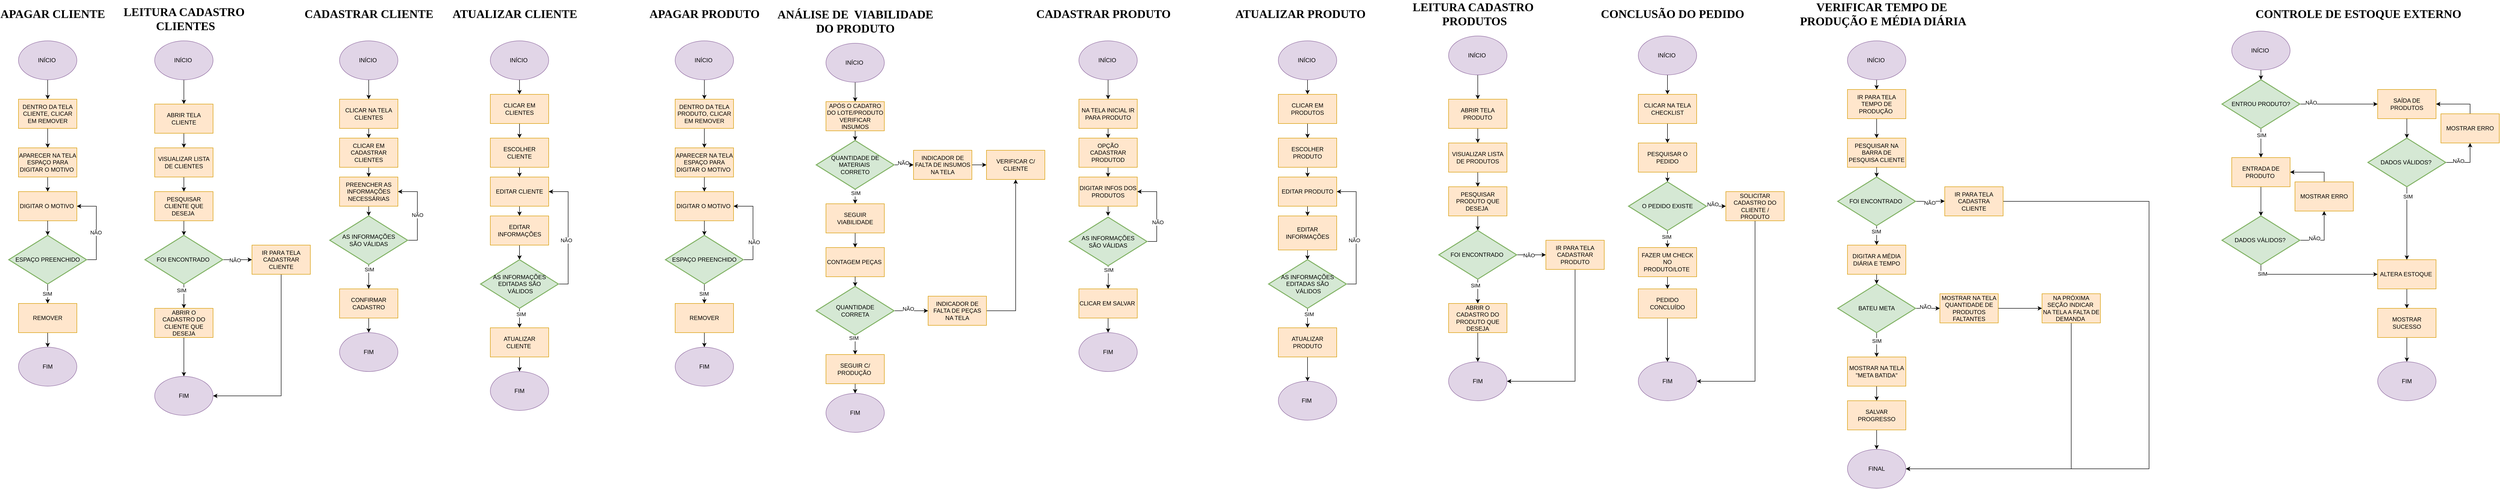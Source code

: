 <mxfile version="24.4.6" type="device">
  <diagram name="Página-1" id="dSrASsddD7LI_oRh3I_Z">
    <mxGraphModel dx="2261" dy="1941" grid="1" gridSize="10" guides="1" tooltips="1" connect="1" arrows="1" fold="1" page="1" pageScale="1" pageWidth="827" pageHeight="1169" math="0" shadow="0">
      <root>
        <mxCell id="0" />
        <mxCell id="1" parent="0" />
        <mxCell id="UyxZlDRQQXkK28OBq-pB-10" style="edgeStyle=orthogonalEdgeStyle;rounded=0;orthogonalLoop=1;jettySize=auto;html=1;exitX=0.5;exitY=1;exitDx=0;exitDy=0;" parent="1" source="UyxZlDRQQXkK28OBq-pB-1" target="UyxZlDRQQXkK28OBq-pB-2" edge="1">
          <mxGeometry relative="1" as="geometry" />
        </mxCell>
        <mxCell id="UyxZlDRQQXkK28OBq-pB-1" value="INÍCIO&amp;nbsp;" style="ellipse;whiteSpace=wrap;html=1;fillColor=#e1d5e7;strokeColor=#9673a6;" parent="1" vertex="1">
          <mxGeometry x="750" y="-1040" width="120" height="80" as="geometry" />
        </mxCell>
        <mxCell id="UyxZlDRQQXkK28OBq-pB-11" style="edgeStyle=orthogonalEdgeStyle;rounded=0;orthogonalLoop=1;jettySize=auto;html=1;exitX=0.5;exitY=1;exitDx=0;exitDy=0;entryX=0.5;entryY=0;entryDx=0;entryDy=0;" parent="1" source="UyxZlDRQQXkK28OBq-pB-2" target="UyxZlDRQQXkK28OBq-pB-3" edge="1">
          <mxGeometry relative="1" as="geometry" />
        </mxCell>
        <mxCell id="UyxZlDRQQXkK28OBq-pB-2" value="DENTRO DA TELA PRODUTO, CLICAR EM REMOVER" style="rounded=0;whiteSpace=wrap;html=1;fillColor=#ffe6cc;strokeColor=#d79b00;" parent="1" vertex="1">
          <mxGeometry x="750" y="-920" width="120" height="60" as="geometry" />
        </mxCell>
        <mxCell id="UyxZlDRQQXkK28OBq-pB-12" style="edgeStyle=orthogonalEdgeStyle;rounded=0;orthogonalLoop=1;jettySize=auto;html=1;exitX=0.5;exitY=1;exitDx=0;exitDy=0;entryX=0.5;entryY=0;entryDx=0;entryDy=0;" parent="1" source="UyxZlDRQQXkK28OBq-pB-3" target="UyxZlDRQQXkK28OBq-pB-4" edge="1">
          <mxGeometry relative="1" as="geometry" />
        </mxCell>
        <mxCell id="UyxZlDRQQXkK28OBq-pB-3" value="APARECER NA TELA ESPAÇO PARA DIGITAR O MOTIVO&amp;nbsp;" style="rounded=0;whiteSpace=wrap;html=1;fillColor=#ffe6cc;strokeColor=#d79b00;" parent="1" vertex="1">
          <mxGeometry x="750" y="-820" width="120" height="60" as="geometry" />
        </mxCell>
        <mxCell id="UyxZlDRQQXkK28OBq-pB-4" value="DIGITAR O MOTIVO&amp;nbsp;" style="rounded=0;whiteSpace=wrap;html=1;fillColor=#ffe6cc;strokeColor=#d79b00;" parent="1" vertex="1">
          <mxGeometry x="750" y="-730" width="120" height="60" as="geometry" />
        </mxCell>
        <mxCell id="UyxZlDRQQXkK28OBq-pB-16" style="edgeStyle=orthogonalEdgeStyle;rounded=0;orthogonalLoop=1;jettySize=auto;html=1;exitX=0.5;exitY=1;exitDx=0;exitDy=0;" parent="1" source="UyxZlDRQQXkK28OBq-pB-5" target="UyxZlDRQQXkK28OBq-pB-9" edge="1">
          <mxGeometry relative="1" as="geometry" />
        </mxCell>
        <mxCell id="UyxZlDRQQXkK28OBq-pB-5" value="REMOVER" style="rounded=0;whiteSpace=wrap;html=1;fillColor=#ffe6cc;strokeColor=#d79b00;" parent="1" vertex="1">
          <mxGeometry x="750" y="-500" width="120" height="60" as="geometry" />
        </mxCell>
        <mxCell id="UyxZlDRQQXkK28OBq-pB-14" style="edgeStyle=orthogonalEdgeStyle;rounded=0;orthogonalLoop=1;jettySize=auto;html=1;exitX=0.5;exitY=1;exitDx=0;exitDy=0;exitPerimeter=0;entryX=0.5;entryY=0;entryDx=0;entryDy=0;" parent="1" source="UyxZlDRQQXkK28OBq-pB-7" target="UyxZlDRQQXkK28OBq-pB-5" edge="1">
          <mxGeometry relative="1" as="geometry" />
        </mxCell>
        <mxCell id="UyxZlDRQQXkK28OBq-pB-19" value="SIM" style="edgeLabel;html=1;align=center;verticalAlign=middle;resizable=0;points=[];" parent="UyxZlDRQQXkK28OBq-pB-14" vertex="1" connectable="0">
          <mxGeometry x="-0.018" y="-1" relative="1" as="geometry">
            <mxPoint as="offset" />
          </mxGeometry>
        </mxCell>
        <mxCell id="UyxZlDRQQXkK28OBq-pB-15" style="edgeStyle=orthogonalEdgeStyle;rounded=0;orthogonalLoop=1;jettySize=auto;html=1;exitX=1;exitY=0.5;exitDx=0;exitDy=0;exitPerimeter=0;entryX=1;entryY=0.5;entryDx=0;entryDy=0;" parent="1" source="UyxZlDRQQXkK28OBq-pB-7" target="UyxZlDRQQXkK28OBq-pB-4" edge="1">
          <mxGeometry relative="1" as="geometry" />
        </mxCell>
        <mxCell id="UyxZlDRQQXkK28OBq-pB-17" value="NÃO" style="edgeLabel;html=1;align=center;verticalAlign=middle;resizable=0;points=[];" parent="UyxZlDRQQXkK28OBq-pB-15" vertex="1" connectable="0">
          <mxGeometry x="-0.338" y="-2" relative="1" as="geometry">
            <mxPoint as="offset" />
          </mxGeometry>
        </mxCell>
        <mxCell id="UyxZlDRQQXkK28OBq-pB-7" value="ESPAÇO PREENCHIDO" style="strokeWidth=2;html=1;shape=mxgraph.flowchart.decision;whiteSpace=wrap;fillColor=#d5e8d4;strokeColor=#82b366;" parent="1" vertex="1">
          <mxGeometry x="730" y="-640" width="160" height="100" as="geometry" />
        </mxCell>
        <mxCell id="UyxZlDRQQXkK28OBq-pB-9" value="FIM" style="ellipse;whiteSpace=wrap;html=1;fillColor=#e1d5e7;strokeColor=#9673a6;" parent="1" vertex="1">
          <mxGeometry x="750" y="-410" width="120" height="80" as="geometry" />
        </mxCell>
        <mxCell id="UyxZlDRQQXkK28OBq-pB-13" style="edgeStyle=orthogonalEdgeStyle;rounded=0;orthogonalLoop=1;jettySize=auto;html=1;exitX=0.5;exitY=1;exitDx=0;exitDy=0;entryX=0.5;entryY=0;entryDx=0;entryDy=0;entryPerimeter=0;" parent="1" source="UyxZlDRQQXkK28OBq-pB-4" target="UyxZlDRQQXkK28OBq-pB-7" edge="1">
          <mxGeometry relative="1" as="geometry" />
        </mxCell>
        <mxCell id="UyxZlDRQQXkK28OBq-pB-21" value="APAGAR PRODUTO" style="text;strokeColor=none;fillColor=none;html=1;fontSize=24;fontStyle=1;verticalAlign=middle;align=center;fontFamily=Times New Roman;" parent="1" vertex="1">
          <mxGeometry x="790" y="-1120" width="40" height="50" as="geometry" />
        </mxCell>
        <mxCell id="UyxZlDRQQXkK28OBq-pB-54" style="edgeStyle=orthogonalEdgeStyle;rounded=0;orthogonalLoop=1;jettySize=auto;html=1;exitX=0.5;exitY=1;exitDx=0;exitDy=0;entryX=0.5;entryY=0;entryDx=0;entryDy=0;" parent="1" source="UyxZlDRQQXkK28OBq-pB-40" target="UyxZlDRQQXkK28OBq-pB-43" edge="1">
          <mxGeometry relative="1" as="geometry" />
        </mxCell>
        <mxCell id="UyxZlDRQQXkK28OBq-pB-40" value="INÍCIO&amp;nbsp;" style="ellipse;whiteSpace=wrap;html=1;fillColor=#e1d5e7;strokeColor=#9673a6;" parent="1" vertex="1">
          <mxGeometry x="1060" y="-1035" width="120" height="80" as="geometry" />
        </mxCell>
        <mxCell id="UyxZlDRQQXkK28OBq-pB-41" value="ANÁLISE DE&amp;nbsp; VIABILIDADE&lt;div&gt;DO PRODUTO&lt;/div&gt;" style="text;strokeColor=none;fillColor=none;html=1;fontSize=24;fontStyle=1;verticalAlign=middle;align=center;fontFamily=Times New Roman;" parent="1" vertex="1">
          <mxGeometry x="1100" y="-1105" width="40" height="50" as="geometry" />
        </mxCell>
        <mxCell id="UyxZlDRQQXkK28OBq-pB-43" value="APÓS O CADATRO DO LOTE/PRODUTO VERIFICAR INSUMOS" style="rounded=0;whiteSpace=wrap;html=1;fillColor=#ffe6cc;strokeColor=#d79b00;" parent="1" vertex="1">
          <mxGeometry x="1060" y="-915" width="120" height="60" as="geometry" />
        </mxCell>
        <mxCell id="UyxZlDRQQXkK28OBq-pB-72" style="edgeStyle=orthogonalEdgeStyle;rounded=0;orthogonalLoop=1;jettySize=auto;html=1;exitX=0.5;exitY=1;exitDx=0;exitDy=0;entryX=0.5;entryY=0;entryDx=0;entryDy=0;" parent="1" source="UyxZlDRQQXkK28OBq-pB-44" target="UyxZlDRQQXkK28OBq-pB-47" edge="1">
          <mxGeometry relative="1" as="geometry" />
        </mxCell>
        <mxCell id="UyxZlDRQQXkK28OBq-pB-44" value="SEGUIR VIABILIDADE" style="rounded=0;whiteSpace=wrap;html=1;fillColor=#ffe6cc;strokeColor=#d79b00;" parent="1" vertex="1">
          <mxGeometry x="1060" y="-705" width="120" height="60" as="geometry" />
        </mxCell>
        <mxCell id="UyxZlDRQQXkK28OBq-pB-56" style="edgeStyle=orthogonalEdgeStyle;rounded=0;orthogonalLoop=1;jettySize=auto;html=1;exitX=0.5;exitY=1;exitDx=0;exitDy=0;exitPerimeter=0;entryX=0.5;entryY=0;entryDx=0;entryDy=0;" parent="1" source="UyxZlDRQQXkK28OBq-pB-45" target="UyxZlDRQQXkK28OBq-pB-44" edge="1">
          <mxGeometry relative="1" as="geometry" />
        </mxCell>
        <mxCell id="UyxZlDRQQXkK28OBq-pB-71" value="SIM" style="edgeLabel;html=1;align=center;verticalAlign=middle;resizable=0;points=[];" parent="UyxZlDRQQXkK28OBq-pB-56" vertex="1" connectable="0">
          <mxGeometry x="-0.506" y="1" relative="1" as="geometry">
            <mxPoint as="offset" />
          </mxGeometry>
        </mxCell>
        <mxCell id="UyxZlDRQQXkK28OBq-pB-62" style="edgeStyle=orthogonalEdgeStyle;rounded=0;orthogonalLoop=1;jettySize=auto;html=1;exitX=1;exitY=0.5;exitDx=0;exitDy=0;exitPerimeter=0;entryX=0;entryY=0.5;entryDx=0;entryDy=0;" parent="1" source="UyxZlDRQQXkK28OBq-pB-45" target="UyxZlDRQQXkK28OBq-pB-51" edge="1">
          <mxGeometry relative="1" as="geometry" />
        </mxCell>
        <mxCell id="UyxZlDRQQXkK28OBq-pB-67" value="" style="edgeStyle=orthogonalEdgeStyle;rounded=0;orthogonalLoop=1;jettySize=auto;html=1;" parent="1" source="UyxZlDRQQXkK28OBq-pB-45" target="UyxZlDRQQXkK28OBq-pB-51" edge="1">
          <mxGeometry relative="1" as="geometry" />
        </mxCell>
        <mxCell id="UyxZlDRQQXkK28OBq-pB-70" value="NÃO" style="edgeLabel;html=1;align=center;verticalAlign=middle;resizable=0;points=[];" parent="UyxZlDRQQXkK28OBq-pB-67" vertex="1" connectable="0">
          <mxGeometry x="-0.026" y="4" relative="1" as="geometry">
            <mxPoint x="-1" as="offset" />
          </mxGeometry>
        </mxCell>
        <mxCell id="UyxZlDRQQXkK28OBq-pB-45" value="QUANTIDADE DE MATERIAIS&amp;nbsp;&lt;div&gt;CORRETO&lt;/div&gt;" style="strokeWidth=2;html=1;shape=mxgraph.flowchart.decision;whiteSpace=wrap;fillColor=#d5e8d4;strokeColor=#82b366;" parent="1" vertex="1">
          <mxGeometry x="1040" y="-835" width="160" height="100" as="geometry" />
        </mxCell>
        <mxCell id="UyxZlDRQQXkK28OBq-pB-47" value="CONTAGEM PEÇAS&amp;nbsp;" style="rounded=0;whiteSpace=wrap;html=1;fillColor=#ffe6cc;strokeColor=#d79b00;" parent="1" vertex="1">
          <mxGeometry x="1060" y="-615" width="120" height="60" as="geometry" />
        </mxCell>
        <mxCell id="UyxZlDRQQXkK28OBq-pB-59" style="edgeStyle=orthogonalEdgeStyle;rounded=0;orthogonalLoop=1;jettySize=auto;html=1;exitX=0.5;exitY=1;exitDx=0;exitDy=0;exitPerimeter=0;entryX=0.5;entryY=0;entryDx=0;entryDy=0;" parent="1" source="UyxZlDRQQXkK28OBq-pB-48" target="UyxZlDRQQXkK28OBq-pB-49" edge="1">
          <mxGeometry relative="1" as="geometry" />
        </mxCell>
        <mxCell id="UyxZlDRQQXkK28OBq-pB-65" value="SIM" style="edgeLabel;html=1;align=center;verticalAlign=middle;resizable=0;points=[];" parent="UyxZlDRQQXkK28OBq-pB-59" vertex="1" connectable="0">
          <mxGeometry x="-0.724" y="-3" relative="1" as="geometry">
            <mxPoint as="offset" />
          </mxGeometry>
        </mxCell>
        <mxCell id="UyxZlDRQQXkK28OBq-pB-60" style="edgeStyle=orthogonalEdgeStyle;rounded=0;orthogonalLoop=1;jettySize=auto;html=1;exitX=1;exitY=0.5;exitDx=0;exitDy=0;exitPerimeter=0;entryX=0;entryY=0.5;entryDx=0;entryDy=0;" parent="1" source="UyxZlDRQQXkK28OBq-pB-48" target="UyxZlDRQQXkK28OBq-pB-50" edge="1">
          <mxGeometry relative="1" as="geometry" />
        </mxCell>
        <mxCell id="UyxZlDRQQXkK28OBq-pB-66" value="NÃO" style="edgeLabel;html=1;align=center;verticalAlign=middle;resizable=0;points=[];" parent="UyxZlDRQQXkK28OBq-pB-60" vertex="1" connectable="0">
          <mxGeometry x="-0.155" y="4" relative="1" as="geometry">
            <mxPoint x="-1" as="offset" />
          </mxGeometry>
        </mxCell>
        <mxCell id="UyxZlDRQQXkK28OBq-pB-48" value="QUANTIDADE&lt;div&gt;&amp;nbsp;CORRETA&amp;nbsp;&lt;/div&gt;" style="strokeWidth=2;html=1;shape=mxgraph.flowchart.decision;whiteSpace=wrap;fillColor=#d5e8d4;strokeColor=#82b366;" parent="1" vertex="1">
          <mxGeometry x="1040" y="-535" width="160" height="100" as="geometry" />
        </mxCell>
        <mxCell id="UyxZlDRQQXkK28OBq-pB-64" style="edgeStyle=orthogonalEdgeStyle;rounded=0;orthogonalLoop=1;jettySize=auto;html=1;exitX=0.5;exitY=1;exitDx=0;exitDy=0;entryX=0.5;entryY=0;entryDx=0;entryDy=0;" parent="1" source="UyxZlDRQQXkK28OBq-pB-49" target="UyxZlDRQQXkK28OBq-pB-63" edge="1">
          <mxGeometry relative="1" as="geometry" />
        </mxCell>
        <mxCell id="UyxZlDRQQXkK28OBq-pB-49" value="SEGUIR C/ PRODUÇÃO&amp;nbsp;" style="rounded=0;whiteSpace=wrap;html=1;fillColor=#ffe6cc;strokeColor=#d79b00;" parent="1" vertex="1">
          <mxGeometry x="1060" y="-395" width="120" height="60" as="geometry" />
        </mxCell>
        <mxCell id="UyxZlDRQQXkK28OBq-pB-53" style="edgeStyle=orthogonalEdgeStyle;rounded=0;orthogonalLoop=1;jettySize=auto;html=1;exitX=1;exitY=0.5;exitDx=0;exitDy=0;entryX=0.5;entryY=1;entryDx=0;entryDy=0;" parent="1" source="UyxZlDRQQXkK28OBq-pB-50" target="UyxZlDRQQXkK28OBq-pB-52" edge="1">
          <mxGeometry relative="1" as="geometry" />
        </mxCell>
        <mxCell id="UyxZlDRQQXkK28OBq-pB-50" value="INDICADOR DE FALTA DE PEÇAS NA TELA" style="rounded=0;whiteSpace=wrap;html=1;fillColor=#ffe6cc;strokeColor=#d79b00;" parent="1" vertex="1">
          <mxGeometry x="1270" y="-515" width="120" height="60" as="geometry" />
        </mxCell>
        <mxCell id="UyxZlDRQQXkK28OBq-pB-61" style="edgeStyle=orthogonalEdgeStyle;rounded=0;orthogonalLoop=1;jettySize=auto;html=1;exitX=1;exitY=0.5;exitDx=0;exitDy=0;" parent="1" source="UyxZlDRQQXkK28OBq-pB-51" target="UyxZlDRQQXkK28OBq-pB-52" edge="1">
          <mxGeometry relative="1" as="geometry" />
        </mxCell>
        <mxCell id="UyxZlDRQQXkK28OBq-pB-51" value="INDICADOR DE FALTA DE INSUMOS NA TELA" style="rounded=0;whiteSpace=wrap;html=1;fillColor=#ffe6cc;strokeColor=#d79b00;" parent="1" vertex="1">
          <mxGeometry x="1240" y="-815" width="120" height="60" as="geometry" />
        </mxCell>
        <mxCell id="UyxZlDRQQXkK28OBq-pB-52" value="VERIFICAR C/ CLIENTE" style="rounded=0;whiteSpace=wrap;html=1;fillColor=#ffe6cc;strokeColor=#d79b00;" parent="1" vertex="1">
          <mxGeometry x="1390" y="-815" width="120" height="60" as="geometry" />
        </mxCell>
        <mxCell id="UyxZlDRQQXkK28OBq-pB-55" style="edgeStyle=orthogonalEdgeStyle;rounded=0;orthogonalLoop=1;jettySize=auto;html=1;exitX=0.5;exitY=1;exitDx=0;exitDy=0;entryX=0.5;entryY=0;entryDx=0;entryDy=0;entryPerimeter=0;" parent="1" source="UyxZlDRQQXkK28OBq-pB-43" target="UyxZlDRQQXkK28OBq-pB-45" edge="1">
          <mxGeometry relative="1" as="geometry" />
        </mxCell>
        <mxCell id="UyxZlDRQQXkK28OBq-pB-58" style="edgeStyle=orthogonalEdgeStyle;rounded=0;orthogonalLoop=1;jettySize=auto;html=1;exitX=0.5;exitY=1;exitDx=0;exitDy=0;entryX=0.5;entryY=0;entryDx=0;entryDy=0;entryPerimeter=0;" parent="1" source="UyxZlDRQQXkK28OBq-pB-47" target="UyxZlDRQQXkK28OBq-pB-48" edge="1">
          <mxGeometry relative="1" as="geometry" />
        </mxCell>
        <mxCell id="UyxZlDRQQXkK28OBq-pB-63" value="FIM" style="ellipse;whiteSpace=wrap;html=1;fillColor=#e1d5e7;strokeColor=#9673a6;" parent="1" vertex="1">
          <mxGeometry x="1060" y="-315" width="120" height="80" as="geometry" />
        </mxCell>
        <mxCell id="UyxZlDRQQXkK28OBq-pB-93" style="edgeStyle=orthogonalEdgeStyle;rounded=0;orthogonalLoop=1;jettySize=auto;html=1;exitX=0.5;exitY=1;exitDx=0;exitDy=0;entryX=0.5;entryY=0;entryDx=0;entryDy=0;" parent="1" source="UyxZlDRQQXkK28OBq-pB-94" target="UyxZlDRQQXkK28OBq-pB-96" edge="1">
          <mxGeometry relative="1" as="geometry" />
        </mxCell>
        <mxCell id="UyxZlDRQQXkK28OBq-pB-94" value="INÍCIO&amp;nbsp;" style="ellipse;whiteSpace=wrap;html=1;fillColor=#e1d5e7;strokeColor=#9673a6;" parent="1" vertex="1">
          <mxGeometry x="1580" y="-1040" width="120" height="80" as="geometry" />
        </mxCell>
        <mxCell id="UyxZlDRQQXkK28OBq-pB-95" style="edgeStyle=orthogonalEdgeStyle;rounded=0;orthogonalLoop=1;jettySize=auto;html=1;exitX=0.5;exitY=1;exitDx=0;exitDy=0;entryX=0.5;entryY=0;entryDx=0;entryDy=0;" parent="1" source="UyxZlDRQQXkK28OBq-pB-96" target="UyxZlDRQQXkK28OBq-pB-98" edge="1">
          <mxGeometry relative="1" as="geometry" />
        </mxCell>
        <mxCell id="UyxZlDRQQXkK28OBq-pB-96" value="NA TELA INICIAL IR PARA PRODUTO" style="rounded=0;whiteSpace=wrap;html=1;fillColor=#ffe6cc;strokeColor=#d79b00;" parent="1" vertex="1">
          <mxGeometry x="1580" y="-920" width="120" height="60" as="geometry" />
        </mxCell>
        <mxCell id="UyxZlDRQQXkK28OBq-pB-97" style="edgeStyle=orthogonalEdgeStyle;rounded=0;orthogonalLoop=1;jettySize=auto;html=1;exitX=0.5;exitY=1;exitDx=0;exitDy=0;entryX=0.5;entryY=0;entryDx=0;entryDy=0;" parent="1" source="UyxZlDRQQXkK28OBq-pB-98" target="UyxZlDRQQXkK28OBq-pB-100" edge="1">
          <mxGeometry relative="1" as="geometry" />
        </mxCell>
        <mxCell id="UyxZlDRQQXkK28OBq-pB-98" value="OPÇÃO CADASTRAR PRODUTOD" style="rounded=0;whiteSpace=wrap;html=1;fillColor=#ffe6cc;strokeColor=#d79b00;" parent="1" vertex="1">
          <mxGeometry x="1580" y="-840" width="120" height="60" as="geometry" />
        </mxCell>
        <mxCell id="UyxZlDRQQXkK28OBq-pB-99" style="edgeStyle=orthogonalEdgeStyle;rounded=0;orthogonalLoop=1;jettySize=auto;html=1;exitX=0.5;exitY=1;exitDx=0;exitDy=0;" parent="1" source="UyxZlDRQQXkK28OBq-pB-100" edge="1">
          <mxGeometry relative="1" as="geometry">
            <mxPoint x="1640" y="-680" as="targetPoint" />
          </mxGeometry>
        </mxCell>
        <mxCell id="UyxZlDRQQXkK28OBq-pB-100" value="DIGITAR INFOS DOS PRODUTOS" style="rounded=0;whiteSpace=wrap;html=1;fillColor=#ffe6cc;strokeColor=#d79b00;" parent="1" vertex="1">
          <mxGeometry x="1580" y="-760" width="120" height="60" as="geometry" />
        </mxCell>
        <mxCell id="UyxZlDRQQXkK28OBq-pB-101" style="edgeStyle=orthogonalEdgeStyle;rounded=0;orthogonalLoop=1;jettySize=auto;html=1;exitX=0.5;exitY=1;exitDx=0;exitDy=0;exitPerimeter=0;entryX=0.5;entryY=0;entryDx=0;entryDy=0;" parent="1" target="UyxZlDRQQXkK28OBq-pB-107" edge="1">
          <mxGeometry relative="1" as="geometry">
            <mxPoint x="1640" y="-580" as="sourcePoint" />
          </mxGeometry>
        </mxCell>
        <mxCell id="UyxZlDRQQXkK28OBq-pB-102" value="SIM" style="edgeLabel;html=1;align=center;verticalAlign=middle;resizable=0;points=[];" parent="UyxZlDRQQXkK28OBq-pB-101" vertex="1" connectable="0">
          <mxGeometry x="-0.592" y="1" relative="1" as="geometry">
            <mxPoint as="offset" />
          </mxGeometry>
        </mxCell>
        <mxCell id="S1QT-8WohqXqSWI14suF-109" style="edgeStyle=orthogonalEdgeStyle;rounded=0;orthogonalLoop=1;jettySize=auto;html=1;exitX=1;exitY=0.5;exitDx=0;exitDy=0;exitPerimeter=0;entryX=1;entryY=0.5;entryDx=0;entryDy=0;" edge="1" parent="1" source="UyxZlDRQQXkK28OBq-pB-105" target="UyxZlDRQQXkK28OBq-pB-100">
          <mxGeometry relative="1" as="geometry" />
        </mxCell>
        <mxCell id="S1QT-8WohqXqSWI14suF-110" value="NÃO" style="edgeLabel;html=1;align=center;verticalAlign=middle;resizable=0;points=[];" vertex="1" connectable="0" parent="S1QT-8WohqXqSWI14suF-109">
          <mxGeometry x="-0.262" y="-2" relative="1" as="geometry">
            <mxPoint as="offset" />
          </mxGeometry>
        </mxCell>
        <mxCell id="UyxZlDRQQXkK28OBq-pB-105" value="AS INFORMAÇÕES&lt;div&gt;&amp;nbsp;SÃO VÁLIDAS&amp;nbsp;&lt;/div&gt;" style="strokeWidth=2;html=1;shape=mxgraph.flowchart.decision;whiteSpace=wrap;fillColor=#d5e8d4;strokeColor=#82b366;" parent="1" vertex="1">
          <mxGeometry x="1560" y="-677.5" width="160" height="100" as="geometry" />
        </mxCell>
        <mxCell id="UyxZlDRQQXkK28OBq-pB-106" style="edgeStyle=orthogonalEdgeStyle;rounded=0;orthogonalLoop=1;jettySize=auto;html=1;exitX=0.5;exitY=1;exitDx=0;exitDy=0;entryX=0.5;entryY=0;entryDx=0;entryDy=0;" parent="1" source="UyxZlDRQQXkK28OBq-pB-107" target="UyxZlDRQQXkK28OBq-pB-108" edge="1">
          <mxGeometry relative="1" as="geometry" />
        </mxCell>
        <mxCell id="UyxZlDRQQXkK28OBq-pB-107" value="CLICAR EM SALVAR&amp;nbsp;" style="rounded=0;whiteSpace=wrap;html=1;fillColor=#ffe6cc;strokeColor=#d79b00;" parent="1" vertex="1">
          <mxGeometry x="1580" y="-530" width="120" height="60" as="geometry" />
        </mxCell>
        <mxCell id="UyxZlDRQQXkK28OBq-pB-108" value="FIM" style="ellipse;whiteSpace=wrap;html=1;fillColor=#e1d5e7;strokeColor=#9673a6;" parent="1" vertex="1">
          <mxGeometry x="1580" y="-440" width="120" height="80" as="geometry" />
        </mxCell>
        <mxCell id="UyxZlDRQQXkK28OBq-pB-109" value="CADASTRAR PRODUTO" style="text;strokeColor=none;fillColor=none;html=1;fontSize=24;fontStyle=1;verticalAlign=middle;align=center;fontFamily=Times New Roman;" parent="1" vertex="1">
          <mxGeometry x="1610" y="-1120" width="40" height="50" as="geometry" />
        </mxCell>
        <mxCell id="UyxZlDRQQXkK28OBq-pB-110" value="CONCLUSÃO DO PEDIDO" style="text;strokeColor=none;fillColor=none;html=1;fontSize=24;fontStyle=1;verticalAlign=middle;align=center;fontFamily=Times New Roman;" parent="1" vertex="1">
          <mxGeometry x="2780" y="-1120" width="40" height="50" as="geometry" />
        </mxCell>
        <mxCell id="UyxZlDRQQXkK28OBq-pB-120" style="edgeStyle=orthogonalEdgeStyle;rounded=0;orthogonalLoop=1;jettySize=auto;html=1;exitX=0.5;exitY=1;exitDx=0;exitDy=0;entryX=0.5;entryY=0;entryDx=0;entryDy=0;" parent="1" source="UyxZlDRQQXkK28OBq-pB-111" target="UyxZlDRQQXkK28OBq-pB-112" edge="1">
          <mxGeometry relative="1" as="geometry" />
        </mxCell>
        <mxCell id="UyxZlDRQQXkK28OBq-pB-111" value="INÍCIO&amp;nbsp;" style="ellipse;whiteSpace=wrap;html=1;fillColor=#e1d5e7;strokeColor=#9673a6;" parent="1" vertex="1">
          <mxGeometry x="2730" y="-1050" width="120" height="80" as="geometry" />
        </mxCell>
        <mxCell id="UyxZlDRQQXkK28OBq-pB-121" style="edgeStyle=orthogonalEdgeStyle;rounded=0;orthogonalLoop=1;jettySize=auto;html=1;exitX=0.5;exitY=1;exitDx=0;exitDy=0;entryX=0.5;entryY=0;entryDx=0;entryDy=0;" parent="1" source="UyxZlDRQQXkK28OBq-pB-112" target="UyxZlDRQQXkK28OBq-pB-114" edge="1">
          <mxGeometry relative="1" as="geometry" />
        </mxCell>
        <mxCell id="UyxZlDRQQXkK28OBq-pB-112" value="CLICAR NA TELA CHECKLIST" style="rounded=0;whiteSpace=wrap;html=1;fillColor=#ffe6cc;strokeColor=#d79b00;" parent="1" vertex="1">
          <mxGeometry x="2730" y="-930" width="120" height="60" as="geometry" />
        </mxCell>
        <mxCell id="UyxZlDRQQXkK28OBq-pB-114" value="PESQUISAR O PEDIDO" style="rounded=0;whiteSpace=wrap;html=1;fillColor=#ffe6cc;strokeColor=#d79b00;" parent="1" vertex="1">
          <mxGeometry x="2730" y="-830" width="120" height="60" as="geometry" />
        </mxCell>
        <mxCell id="UyxZlDRQQXkK28OBq-pB-125" style="edgeStyle=orthogonalEdgeStyle;rounded=0;orthogonalLoop=1;jettySize=auto;html=1;exitX=0.5;exitY=1;exitDx=0;exitDy=0;entryX=0.5;entryY=0;entryDx=0;entryDy=0;" parent="1" source="UyxZlDRQQXkK28OBq-pB-115" target="UyxZlDRQQXkK28OBq-pB-116" edge="1">
          <mxGeometry relative="1" as="geometry" />
        </mxCell>
        <mxCell id="UyxZlDRQQXkK28OBq-pB-115" value="FAZER UM CHECK NO PRODUTO/LOTE&amp;nbsp;" style="rounded=0;whiteSpace=wrap;html=1;fillColor=#ffe6cc;strokeColor=#d79b00;" parent="1" vertex="1">
          <mxGeometry x="2730" y="-615" width="120" height="60" as="geometry" />
        </mxCell>
        <mxCell id="UyxZlDRQQXkK28OBq-pB-126" style="edgeStyle=orthogonalEdgeStyle;rounded=0;orthogonalLoop=1;jettySize=auto;html=1;exitX=0.5;exitY=1;exitDx=0;exitDy=0;entryX=0.5;entryY=0;entryDx=0;entryDy=0;" parent="1" source="UyxZlDRQQXkK28OBq-pB-116" target="UyxZlDRQQXkK28OBq-pB-119" edge="1">
          <mxGeometry relative="1" as="geometry" />
        </mxCell>
        <mxCell id="UyxZlDRQQXkK28OBq-pB-116" value="PEDIDO CONCLUÍDO" style="rounded=0;whiteSpace=wrap;html=1;fillColor=#ffe6cc;strokeColor=#d79b00;" parent="1" vertex="1">
          <mxGeometry x="2730" y="-530" width="120" height="60" as="geometry" />
        </mxCell>
        <mxCell id="UyxZlDRQQXkK28OBq-pB-123" style="edgeStyle=orthogonalEdgeStyle;rounded=0;orthogonalLoop=1;jettySize=auto;html=1;exitX=1;exitY=0.5;exitDx=0;exitDy=0;exitPerimeter=0;" parent="1" source="UyxZlDRQQXkK28OBq-pB-117" target="UyxZlDRQQXkK28OBq-pB-118" edge="1">
          <mxGeometry relative="1" as="geometry" />
        </mxCell>
        <mxCell id="UyxZlDRQQXkK28OBq-pB-128" value="NÃO" style="edgeLabel;html=1;align=center;verticalAlign=middle;resizable=0;points=[];" parent="UyxZlDRQQXkK28OBq-pB-123" vertex="1" connectable="0">
          <mxGeometry x="-0.35" y="4" relative="1" as="geometry">
            <mxPoint as="offset" />
          </mxGeometry>
        </mxCell>
        <mxCell id="UyxZlDRQQXkK28OBq-pB-124" style="edgeStyle=orthogonalEdgeStyle;rounded=0;orthogonalLoop=1;jettySize=auto;html=1;exitX=0.5;exitY=1;exitDx=0;exitDy=0;exitPerimeter=0;entryX=0.5;entryY=0;entryDx=0;entryDy=0;" parent="1" source="UyxZlDRQQXkK28OBq-pB-117" target="UyxZlDRQQXkK28OBq-pB-115" edge="1">
          <mxGeometry relative="1" as="geometry" />
        </mxCell>
        <mxCell id="UyxZlDRQQXkK28OBq-pB-129" value="SIM" style="edgeLabel;html=1;align=center;verticalAlign=middle;resizable=0;points=[];" parent="UyxZlDRQQXkK28OBq-pB-124" vertex="1" connectable="0">
          <mxGeometry x="-0.247" y="-2" relative="1" as="geometry">
            <mxPoint as="offset" />
          </mxGeometry>
        </mxCell>
        <mxCell id="UyxZlDRQQXkK28OBq-pB-117" value="O PEDIDO EXISTE" style="strokeWidth=2;html=1;shape=mxgraph.flowchart.decision;whiteSpace=wrap;fillColor=#d5e8d4;strokeColor=#82b366;" parent="1" vertex="1">
          <mxGeometry x="2710" y="-750" width="160" height="100" as="geometry" />
        </mxCell>
        <mxCell id="UyxZlDRQQXkK28OBq-pB-151" style="edgeStyle=orthogonalEdgeStyle;rounded=0;orthogonalLoop=1;jettySize=auto;html=1;exitX=0.5;exitY=1;exitDx=0;exitDy=0;entryX=1;entryY=0.5;entryDx=0;entryDy=0;" parent="1" source="UyxZlDRQQXkK28OBq-pB-118" target="UyxZlDRQQXkK28OBq-pB-119" edge="1">
          <mxGeometry relative="1" as="geometry" />
        </mxCell>
        <mxCell id="UyxZlDRQQXkK28OBq-pB-118" value="SOLICITAR CADASTRO DO CLIENTE / PRODUTO" style="rounded=0;whiteSpace=wrap;html=1;fillColor=#ffe6cc;strokeColor=#d79b00;" parent="1" vertex="1">
          <mxGeometry x="2910" y="-730" width="120" height="60" as="geometry" />
        </mxCell>
        <mxCell id="UyxZlDRQQXkK28OBq-pB-119" value="FIM" style="ellipse;whiteSpace=wrap;html=1;fillColor=#e1d5e7;strokeColor=#9673a6;" parent="1" vertex="1">
          <mxGeometry x="2730" y="-380" width="120" height="80" as="geometry" />
        </mxCell>
        <mxCell id="UyxZlDRQQXkK28OBq-pB-122" style="edgeStyle=orthogonalEdgeStyle;rounded=0;orthogonalLoop=1;jettySize=auto;html=1;exitX=0.5;exitY=1;exitDx=0;exitDy=0;entryX=0.5;entryY=0;entryDx=0;entryDy=0;entryPerimeter=0;" parent="1" source="UyxZlDRQQXkK28OBq-pB-114" target="UyxZlDRQQXkK28OBq-pB-117" edge="1">
          <mxGeometry relative="1" as="geometry" />
        </mxCell>
        <mxCell id="UyxZlDRQQXkK28OBq-pB-130" value="ATUALIZAR CLIENTE" style="text;strokeColor=none;fillColor=none;html=1;fontSize=24;fontStyle=1;verticalAlign=middle;align=center;fontFamily=Times New Roman;" parent="1" vertex="1">
          <mxGeometry x="400" y="-1120" width="40" height="50" as="geometry" />
        </mxCell>
        <mxCell id="UyxZlDRQQXkK28OBq-pB-141" style="edgeStyle=orthogonalEdgeStyle;rounded=0;orthogonalLoop=1;jettySize=auto;html=1;exitX=0.5;exitY=1;exitDx=0;exitDy=0;entryX=0.5;entryY=0;entryDx=0;entryDy=0;" parent="1" source="UyxZlDRQQXkK28OBq-pB-132" target="UyxZlDRQQXkK28OBq-pB-133" edge="1">
          <mxGeometry relative="1" as="geometry" />
        </mxCell>
        <mxCell id="UyxZlDRQQXkK28OBq-pB-132" value="INÍCIO&amp;nbsp;" style="ellipse;whiteSpace=wrap;html=1;fillColor=#e1d5e7;strokeColor=#9673a6;" parent="1" vertex="1">
          <mxGeometry x="370" y="-1040" width="120" height="80" as="geometry" />
        </mxCell>
        <mxCell id="UyxZlDRQQXkK28OBq-pB-142" style="edgeStyle=orthogonalEdgeStyle;rounded=0;orthogonalLoop=1;jettySize=auto;html=1;exitX=0.5;exitY=1;exitDx=0;exitDy=0;entryX=0.5;entryY=0;entryDx=0;entryDy=0;" parent="1" source="UyxZlDRQQXkK28OBq-pB-133" target="UyxZlDRQQXkK28OBq-pB-134" edge="1">
          <mxGeometry relative="1" as="geometry" />
        </mxCell>
        <mxCell id="UyxZlDRQQXkK28OBq-pB-133" value="CLICAR EM CLIENTES&lt;span style=&quot;color: rgba(0, 0, 0, 0); font-family: monospace; font-size: 0px; text-align: start; text-wrap: nowrap;&quot;&gt;%3CmxGraphModel%3E%3Croot%3E%3CmxCell%20id%3D%220%22%2F%3E%3CmxCell%20id%3D%221%22%20parent%3D%220%22%2F%3E%3CmxCell%20id%3D%222%22%20value%3D%22CLICAR%20NA%20TELA%20CHECKLIST%22%20style%3D%22rounded%3D0%3BwhiteSpace%3Dwrap%3Bhtml%3D1%3BfillColor%3D%23ffe6cc%3BstrokeColor%3D%23d79b00%3B%22%20vertex%3D%221%22%20parent%3D%221%22%3E%3CmxGeometry%20x%3D%222420%22%20y%3D%22240%22%20width%3D%22120%22%20height%3D%2260%22%20as%3D%22geometry%22%2F%3E%3C%2FmxCell%3E%3C%2Froot%3E%3C%2FmxGraphModel%3E&lt;/span&gt;" style="rounded=0;whiteSpace=wrap;html=1;fillColor=#ffe6cc;strokeColor=#d79b00;" parent="1" vertex="1">
          <mxGeometry x="370" y="-930" width="120" height="60" as="geometry" />
        </mxCell>
        <mxCell id="UyxZlDRQQXkK28OBq-pB-143" style="edgeStyle=orthogonalEdgeStyle;rounded=0;orthogonalLoop=1;jettySize=auto;html=1;exitX=0.5;exitY=1;exitDx=0;exitDy=0;entryX=0.5;entryY=0;entryDx=0;entryDy=0;" parent="1" source="UyxZlDRQQXkK28OBq-pB-134" target="UyxZlDRQQXkK28OBq-pB-135" edge="1">
          <mxGeometry relative="1" as="geometry" />
        </mxCell>
        <mxCell id="UyxZlDRQQXkK28OBq-pB-134" value="ESCOLHER CLIENTE" style="rounded=0;whiteSpace=wrap;html=1;fillColor=#ffe6cc;strokeColor=#d79b00;" parent="1" vertex="1">
          <mxGeometry x="370" y="-840" width="120" height="60" as="geometry" />
        </mxCell>
        <mxCell id="UyxZlDRQQXkK28OBq-pB-144" style="edgeStyle=orthogonalEdgeStyle;rounded=0;orthogonalLoop=1;jettySize=auto;html=1;exitX=0.5;exitY=1;exitDx=0;exitDy=0;" parent="1" source="UyxZlDRQQXkK28OBq-pB-135" target="UyxZlDRQQXkK28OBq-pB-136" edge="1">
          <mxGeometry relative="1" as="geometry" />
        </mxCell>
        <mxCell id="UyxZlDRQQXkK28OBq-pB-135" value="EDITAR CLIENTE" style="rounded=0;whiteSpace=wrap;html=1;fillColor=#ffe6cc;strokeColor=#d79b00;" parent="1" vertex="1">
          <mxGeometry x="370" y="-760" width="120" height="60" as="geometry" />
        </mxCell>
        <mxCell id="UyxZlDRQQXkK28OBq-pB-145" style="edgeStyle=orthogonalEdgeStyle;rounded=0;orthogonalLoop=1;jettySize=auto;html=1;exitX=0.5;exitY=1;exitDx=0;exitDy=0;" parent="1" source="UyxZlDRQQXkK28OBq-pB-136" target="UyxZlDRQQXkK28OBq-pB-138" edge="1">
          <mxGeometry relative="1" as="geometry" />
        </mxCell>
        <mxCell id="UyxZlDRQQXkK28OBq-pB-136" value="EDITAR INFORMAÇÕES" style="rounded=0;whiteSpace=wrap;html=1;fillColor=#ffe6cc;strokeColor=#d79b00;" parent="1" vertex="1">
          <mxGeometry x="370" y="-680" width="120" height="60" as="geometry" />
        </mxCell>
        <mxCell id="UyxZlDRQQXkK28OBq-pB-172" style="edgeStyle=orthogonalEdgeStyle;rounded=0;orthogonalLoop=1;jettySize=auto;html=1;exitX=0.5;exitY=1;exitDx=0;exitDy=0;entryX=0.5;entryY=0;entryDx=0;entryDy=0;" parent="1" source="UyxZlDRQQXkK28OBq-pB-137" edge="1">
          <mxGeometry relative="1" as="geometry">
            <mxPoint x="430" y="-360" as="targetPoint" />
          </mxGeometry>
        </mxCell>
        <mxCell id="UyxZlDRQQXkK28OBq-pB-137" value="ATUALIZAR CLIENTE&amp;nbsp;" style="rounded=0;whiteSpace=wrap;html=1;fillColor=#ffe6cc;strokeColor=#d79b00;" parent="1" vertex="1">
          <mxGeometry x="370" y="-450" width="120" height="60" as="geometry" />
        </mxCell>
        <mxCell id="UyxZlDRQQXkK28OBq-pB-146" style="edgeStyle=orthogonalEdgeStyle;rounded=0;orthogonalLoop=1;jettySize=auto;html=1;exitX=0.5;exitY=1;exitDx=0;exitDy=0;exitPerimeter=0;" parent="1" source="UyxZlDRQQXkK28OBq-pB-138" target="UyxZlDRQQXkK28OBq-pB-137" edge="1">
          <mxGeometry relative="1" as="geometry" />
        </mxCell>
        <mxCell id="UyxZlDRQQXkK28OBq-pB-148" value="SIM" style="edgeLabel;html=1;align=center;verticalAlign=middle;resizable=0;points=[];" parent="UyxZlDRQQXkK28OBq-pB-146" vertex="1" connectable="0">
          <mxGeometry x="-0.429" y="3" relative="1" as="geometry">
            <mxPoint as="offset" />
          </mxGeometry>
        </mxCell>
        <mxCell id="UyxZlDRQQXkK28OBq-pB-147" style="edgeStyle=orthogonalEdgeStyle;rounded=0;orthogonalLoop=1;jettySize=auto;html=1;exitX=1;exitY=0.5;exitDx=0;exitDy=0;exitPerimeter=0;entryX=1;entryY=0.5;entryDx=0;entryDy=0;" parent="1" source="UyxZlDRQQXkK28OBq-pB-138" target="UyxZlDRQQXkK28OBq-pB-135" edge="1">
          <mxGeometry relative="1" as="geometry" />
        </mxCell>
        <mxCell id="UyxZlDRQQXkK28OBq-pB-149" value="NÃO" style="edgeLabel;html=1;align=center;verticalAlign=middle;resizable=0;points=[];" parent="UyxZlDRQQXkK28OBq-pB-147" vertex="1" connectable="0">
          <mxGeometry x="-0.117" y="4" relative="1" as="geometry">
            <mxPoint as="offset" />
          </mxGeometry>
        </mxCell>
        <mxCell id="UyxZlDRQQXkK28OBq-pB-138" value="AS INFORMAÇÕES EDITADAS&amp;nbsp;&lt;span style=&quot;background-color: initial;&quot;&gt;SÃO&lt;/span&gt;&lt;div&gt;&lt;div&gt;&amp;nbsp;VÁLIDOS&lt;/div&gt;&lt;/div&gt;" style="strokeWidth=2;html=1;shape=mxgraph.flowchart.decision;whiteSpace=wrap;fillColor=#d5e8d4;strokeColor=#82b366;" parent="1" vertex="1">
          <mxGeometry x="350" y="-590" width="160" height="100" as="geometry" />
        </mxCell>
        <mxCell id="UyxZlDRQQXkK28OBq-pB-140" value="FIM" style="ellipse;whiteSpace=wrap;html=1;fillColor=#e1d5e7;strokeColor=#9673a6;" parent="1" vertex="1">
          <mxGeometry x="370" y="-360" width="120" height="80" as="geometry" />
        </mxCell>
        <mxCell id="UyxZlDRQQXkK28OBq-pB-154" style="edgeStyle=orthogonalEdgeStyle;rounded=0;orthogonalLoop=1;jettySize=auto;html=1;exitX=0.5;exitY=1;exitDx=0;exitDy=0;entryX=0.5;entryY=0;entryDx=0;entryDy=0;" parent="1" source="UyxZlDRQQXkK28OBq-pB-155" target="UyxZlDRQQXkK28OBq-pB-157" edge="1">
          <mxGeometry relative="1" as="geometry" />
        </mxCell>
        <mxCell id="UyxZlDRQQXkK28OBq-pB-155" value="CLICAR EM PRODUTOS&lt;span style=&quot;color: rgba(0, 0, 0, 0); font-family: monospace; font-size: 0px; text-align: start; text-wrap: nowrap;&quot;&gt;%3CmxGraphModel%3E%3Croot%3E%3CmxCell%20id%3D%220%22%2F%3E%3CmxCell%20id%3D%221%22%20parent%3D%220%22%2F%3E%3CmxCell%20id%3D%222%22%20value%3D%22CLICAR%20NA%20TELA%20CHECKLIST%22%20style%3D%22rounded%3D0%3BwhiteSpace%3Dwrap%3Bhtml%3D1%3BfillColor%3D%23ffe6cc%3BstrokeColor%3D%23d79b00%3B%22%20vertex%3D%221%22%20parent%3D%221%22%3E%3CmxGeometry%20x%3D%222420%22%20y%3D%22240%22%20width%3D%22120%22%20height%3D%2260%22%20as%3D%22geometry%22%2F%3E%3C%2FmxCell%3E%3C%2Froot%3E%3C%2FmxGraphModel%3E&lt;/span&gt;" style="rounded=0;whiteSpace=wrap;html=1;fillColor=#ffe6cc;strokeColor=#d79b00;" parent="1" vertex="1">
          <mxGeometry x="1990" y="-930" width="120" height="60" as="geometry" />
        </mxCell>
        <mxCell id="UyxZlDRQQXkK28OBq-pB-156" style="edgeStyle=orthogonalEdgeStyle;rounded=0;orthogonalLoop=1;jettySize=auto;html=1;exitX=0.5;exitY=1;exitDx=0;exitDy=0;entryX=0.5;entryY=0;entryDx=0;entryDy=0;" parent="1" source="UyxZlDRQQXkK28OBq-pB-157" target="UyxZlDRQQXkK28OBq-pB-159" edge="1">
          <mxGeometry relative="1" as="geometry" />
        </mxCell>
        <mxCell id="UyxZlDRQQXkK28OBq-pB-157" value="ESCOLHER PRODUTO" style="rounded=0;whiteSpace=wrap;html=1;fillColor=#ffe6cc;strokeColor=#d79b00;" parent="1" vertex="1">
          <mxGeometry x="1990" y="-840" width="120" height="60" as="geometry" />
        </mxCell>
        <mxCell id="UyxZlDRQQXkK28OBq-pB-158" style="edgeStyle=orthogonalEdgeStyle;rounded=0;orthogonalLoop=1;jettySize=auto;html=1;exitX=0.5;exitY=1;exitDx=0;exitDy=0;" parent="1" source="UyxZlDRQQXkK28OBq-pB-159" target="UyxZlDRQQXkK28OBq-pB-161" edge="1">
          <mxGeometry relative="1" as="geometry" />
        </mxCell>
        <mxCell id="UyxZlDRQQXkK28OBq-pB-159" value="EDITAR PRODUTO" style="rounded=0;whiteSpace=wrap;html=1;fillColor=#ffe6cc;strokeColor=#d79b00;" parent="1" vertex="1">
          <mxGeometry x="1990" y="-760" width="120" height="60" as="geometry" />
        </mxCell>
        <mxCell id="UyxZlDRQQXkK28OBq-pB-160" style="edgeStyle=orthogonalEdgeStyle;rounded=0;orthogonalLoop=1;jettySize=auto;html=1;exitX=0.5;exitY=1;exitDx=0;exitDy=0;" parent="1" source="UyxZlDRQQXkK28OBq-pB-161" target="UyxZlDRQQXkK28OBq-pB-167" edge="1">
          <mxGeometry relative="1" as="geometry" />
        </mxCell>
        <mxCell id="UyxZlDRQQXkK28OBq-pB-161" value="EDITAR INFORMAÇÕES" style="rounded=0;whiteSpace=wrap;html=1;fillColor=#ffe6cc;strokeColor=#d79b00;" parent="1" vertex="1">
          <mxGeometry x="1990" y="-680" width="120" height="70" as="geometry" />
        </mxCell>
        <mxCell id="S1QT-8WohqXqSWI14suF-111" style="edgeStyle=orthogonalEdgeStyle;rounded=0;orthogonalLoop=1;jettySize=auto;html=1;exitX=0.5;exitY=1;exitDx=0;exitDy=0;" edge="1" parent="1" source="UyxZlDRQQXkK28OBq-pB-162" target="UyxZlDRQQXkK28OBq-pB-168">
          <mxGeometry relative="1" as="geometry" />
        </mxCell>
        <mxCell id="UyxZlDRQQXkK28OBq-pB-162" value="ATUALIZAR PRODUTO" style="rounded=0;whiteSpace=wrap;html=1;fillColor=#ffe6cc;strokeColor=#d79b00;" parent="1" vertex="1">
          <mxGeometry x="1990" y="-450" width="120" height="60" as="geometry" />
        </mxCell>
        <mxCell id="UyxZlDRQQXkK28OBq-pB-163" style="edgeStyle=orthogonalEdgeStyle;rounded=0;orthogonalLoop=1;jettySize=auto;html=1;exitX=0.5;exitY=1;exitDx=0;exitDy=0;exitPerimeter=0;" parent="1" source="UyxZlDRQQXkK28OBq-pB-167" target="UyxZlDRQQXkK28OBq-pB-162" edge="1">
          <mxGeometry relative="1" as="geometry" />
        </mxCell>
        <mxCell id="UyxZlDRQQXkK28OBq-pB-164" value="SIM" style="edgeLabel;html=1;align=center;verticalAlign=middle;resizable=0;points=[];" parent="UyxZlDRQQXkK28OBq-pB-163" vertex="1" connectable="0">
          <mxGeometry x="-0.429" y="3" relative="1" as="geometry">
            <mxPoint as="offset" />
          </mxGeometry>
        </mxCell>
        <mxCell id="UyxZlDRQQXkK28OBq-pB-165" style="edgeStyle=orthogonalEdgeStyle;rounded=0;orthogonalLoop=1;jettySize=auto;html=1;exitX=1;exitY=0.5;exitDx=0;exitDy=0;exitPerimeter=0;entryX=1;entryY=0.5;entryDx=0;entryDy=0;" parent="1" source="UyxZlDRQQXkK28OBq-pB-167" target="UyxZlDRQQXkK28OBq-pB-159" edge="1">
          <mxGeometry relative="1" as="geometry" />
        </mxCell>
        <mxCell id="UyxZlDRQQXkK28OBq-pB-166" value="NÃO" style="edgeLabel;html=1;align=center;verticalAlign=middle;resizable=0;points=[];" parent="UyxZlDRQQXkK28OBq-pB-165" vertex="1" connectable="0">
          <mxGeometry x="-0.117" y="4" relative="1" as="geometry">
            <mxPoint as="offset" />
          </mxGeometry>
        </mxCell>
        <mxCell id="UyxZlDRQQXkK28OBq-pB-167" value="AS INFORMAÇÕES EDITADAS&amp;nbsp;&lt;span style=&quot;background-color: initial;&quot;&gt;SÃO&lt;/span&gt;&lt;div&gt;&lt;div&gt;&amp;nbsp;VÁLIDOS&lt;/div&gt;&lt;/div&gt;" style="strokeWidth=2;html=1;shape=mxgraph.flowchart.decision;whiteSpace=wrap;fillColor=#d5e8d4;strokeColor=#82b366;" parent="1" vertex="1">
          <mxGeometry x="1970" y="-590" width="160" height="100" as="geometry" />
        </mxCell>
        <mxCell id="UyxZlDRQQXkK28OBq-pB-168" value="FIM&amp;nbsp;" style="ellipse;whiteSpace=wrap;html=1;fillColor=#e1d5e7;strokeColor=#9673a6;" parent="1" vertex="1">
          <mxGeometry x="1990" y="-340" width="120" height="80" as="geometry" />
        </mxCell>
        <mxCell id="UyxZlDRQQXkK28OBq-pB-170" style="edgeStyle=orthogonalEdgeStyle;rounded=0;orthogonalLoop=1;jettySize=auto;html=1;exitX=0.5;exitY=1;exitDx=0;exitDy=0;entryX=0.5;entryY=0;entryDx=0;entryDy=0;" parent="1" source="UyxZlDRQQXkK28OBq-pB-169" target="UyxZlDRQQXkK28OBq-pB-155" edge="1">
          <mxGeometry relative="1" as="geometry" />
        </mxCell>
        <mxCell id="UyxZlDRQQXkK28OBq-pB-169" value="INÍCIO&amp;nbsp;" style="ellipse;whiteSpace=wrap;html=1;fillColor=#e1d5e7;strokeColor=#9673a6;" parent="1" vertex="1">
          <mxGeometry x="1990" y="-1040" width="120" height="80" as="geometry" />
        </mxCell>
        <mxCell id="UyxZlDRQQXkK28OBq-pB-171" value="ATUALIZAR PRODUTO" style="text;strokeColor=none;fillColor=none;html=1;fontSize=24;fontStyle=1;verticalAlign=middle;align=center;fontFamily=Times New Roman;" parent="1" vertex="1">
          <mxGeometry x="2030" y="-1120" width="10" height="50" as="geometry" />
        </mxCell>
        <mxCell id="UyxZlDRQQXkK28OBq-pB-174" value="VERIFICAR TEMPO DE&lt;div&gt;&amp;nbsp;PRODUÇÃO E MÉDIA DIÁRIA&lt;/div&gt;" style="text;strokeColor=none;fillColor=none;html=1;fontSize=24;fontStyle=1;verticalAlign=middle;align=center;fontFamily=Times New Roman;" parent="1" vertex="1">
          <mxGeometry x="3210" y="-1120" width="40" height="50" as="geometry" />
        </mxCell>
        <mxCell id="UyxZlDRQQXkK28OBq-pB-192" style="edgeStyle=orthogonalEdgeStyle;rounded=0;orthogonalLoop=1;jettySize=auto;html=1;exitX=0.5;exitY=1;exitDx=0;exitDy=0;" parent="1" source="UyxZlDRQQXkK28OBq-pB-175" target="UyxZlDRQQXkK28OBq-pB-176" edge="1">
          <mxGeometry relative="1" as="geometry" />
        </mxCell>
        <mxCell id="UyxZlDRQQXkK28OBq-pB-175" value="INÍCIO&amp;nbsp;" style="ellipse;whiteSpace=wrap;html=1;fillColor=#e1d5e7;strokeColor=#9673a6;" parent="1" vertex="1">
          <mxGeometry x="3160" y="-1040" width="120" height="80" as="geometry" />
        </mxCell>
        <mxCell id="UyxZlDRQQXkK28OBq-pB-193" style="edgeStyle=orthogonalEdgeStyle;rounded=0;orthogonalLoop=1;jettySize=auto;html=1;exitX=0.5;exitY=1;exitDx=0;exitDy=0;" parent="1" source="UyxZlDRQQXkK28OBq-pB-176" target="UyxZlDRQQXkK28OBq-pB-177" edge="1">
          <mxGeometry relative="1" as="geometry" />
        </mxCell>
        <mxCell id="UyxZlDRQQXkK28OBq-pB-176" value="IR PARA TELA TEMPO DE PRODUÇÃO&amp;nbsp;" style="rounded=0;whiteSpace=wrap;html=1;fillColor=#ffe6cc;strokeColor=#d79b00;" parent="1" vertex="1">
          <mxGeometry x="3160" y="-940" width="120" height="60" as="geometry" />
        </mxCell>
        <mxCell id="UyxZlDRQQXkK28OBq-pB-177" value="PESQUISAR NA BARRA DE PESQUISA CLIENTE" style="rounded=0;whiteSpace=wrap;html=1;fillColor=#ffe6cc;strokeColor=#d79b00;" parent="1" vertex="1">
          <mxGeometry x="3160" y="-840" width="120" height="60" as="geometry" />
        </mxCell>
        <mxCell id="UyxZlDRQQXkK28OBq-pB-178" value="DIGITAR A MÉDIA DIÁRIA E TEMPO" style="rounded=0;whiteSpace=wrap;html=1;fillColor=#ffe6cc;strokeColor=#d79b00;" parent="1" vertex="1">
          <mxGeometry x="3160" y="-620" width="120" height="60" as="geometry" />
        </mxCell>
        <mxCell id="UyxZlDRQQXkK28OBq-pB-195" style="edgeStyle=orthogonalEdgeStyle;rounded=0;orthogonalLoop=1;jettySize=auto;html=1;exitX=0.5;exitY=1;exitDx=0;exitDy=0;exitPerimeter=0;entryX=0.5;entryY=0;entryDx=0;entryDy=0;" parent="1" source="UyxZlDRQQXkK28OBq-pB-179" target="UyxZlDRQQXkK28OBq-pB-178" edge="1">
          <mxGeometry relative="1" as="geometry" />
        </mxCell>
        <mxCell id="UyxZlDRQQXkK28OBq-pB-202" value="SIM" style="edgeLabel;html=1;align=center;verticalAlign=middle;resizable=0;points=[];" parent="UyxZlDRQQXkK28OBq-pB-195" vertex="1" connectable="0">
          <mxGeometry x="-0.4" y="-1" relative="1" as="geometry">
            <mxPoint as="offset" />
          </mxGeometry>
        </mxCell>
        <mxCell id="UyxZlDRQQXkK28OBq-pB-197" style="edgeStyle=orthogonalEdgeStyle;rounded=0;orthogonalLoop=1;jettySize=auto;html=1;exitX=1;exitY=0.5;exitDx=0;exitDy=0;exitPerimeter=0;" parent="1" source="UyxZlDRQQXkK28OBq-pB-179" edge="1">
          <mxGeometry relative="1" as="geometry">
            <mxPoint x="3360" y="-710.353" as="targetPoint" />
          </mxGeometry>
        </mxCell>
        <mxCell id="UyxZlDRQQXkK28OBq-pB-201" value="NÃO" style="edgeLabel;html=1;align=center;verticalAlign=middle;resizable=0;points=[];" parent="UyxZlDRQQXkK28OBq-pB-197" vertex="1" connectable="0">
          <mxGeometry x="0.004" y="-3" relative="1" as="geometry">
            <mxPoint x="-1" as="offset" />
          </mxGeometry>
        </mxCell>
        <mxCell id="UyxZlDRQQXkK28OBq-pB-179" value="FOI ENCONTRADO&amp;nbsp;" style="strokeWidth=2;html=1;shape=mxgraph.flowchart.decision;whiteSpace=wrap;fillColor=#d5e8d4;strokeColor=#82b366;" parent="1" vertex="1">
          <mxGeometry x="3140" y="-760" width="160" height="100" as="geometry" />
        </mxCell>
        <mxCell id="UyxZlDRQQXkK28OBq-pB-184" style="edgeStyle=orthogonalEdgeStyle;rounded=0;orthogonalLoop=1;jettySize=auto;html=1;exitX=1;exitY=0.5;exitDx=0;exitDy=0;exitPerimeter=0;entryX=0;entryY=0.5;entryDx=0;entryDy=0;" parent="1" source="UyxZlDRQQXkK28OBq-pB-180" target="UyxZlDRQQXkK28OBq-pB-182" edge="1">
          <mxGeometry relative="1" as="geometry" />
        </mxCell>
        <mxCell id="UyxZlDRQQXkK28OBq-pB-204" value="NÃO" style="edgeLabel;html=1;align=center;verticalAlign=middle;resizable=0;points=[];" parent="UyxZlDRQQXkK28OBq-pB-184" vertex="1" connectable="0">
          <mxGeometry x="-0.198" y="3" relative="1" as="geometry">
            <mxPoint as="offset" />
          </mxGeometry>
        </mxCell>
        <mxCell id="UyxZlDRQQXkK28OBq-pB-186" style="edgeStyle=orthogonalEdgeStyle;rounded=0;orthogonalLoop=1;jettySize=auto;html=1;exitX=0.5;exitY=1;exitDx=0;exitDy=0;exitPerimeter=0;" parent="1" source="UyxZlDRQQXkK28OBq-pB-180" target="UyxZlDRQQXkK28OBq-pB-181" edge="1">
          <mxGeometry relative="1" as="geometry" />
        </mxCell>
        <mxCell id="UyxZlDRQQXkK28OBq-pB-203" value="SIM" style="edgeLabel;html=1;align=center;verticalAlign=middle;resizable=0;points=[];" parent="UyxZlDRQQXkK28OBq-pB-186" vertex="1" connectable="0">
          <mxGeometry x="-0.332" relative="1" as="geometry">
            <mxPoint as="offset" />
          </mxGeometry>
        </mxCell>
        <mxCell id="UyxZlDRQQXkK28OBq-pB-180" value="BATEU META" style="strokeWidth=2;html=1;shape=mxgraph.flowchart.decision;whiteSpace=wrap;fillColor=#d5e8d4;strokeColor=#82b366;" parent="1" vertex="1">
          <mxGeometry x="3140" y="-540" width="160" height="100" as="geometry" />
        </mxCell>
        <mxCell id="UyxZlDRQQXkK28OBq-pB-191" style="edgeStyle=orthogonalEdgeStyle;rounded=0;orthogonalLoop=1;jettySize=auto;html=1;exitX=0.5;exitY=1;exitDx=0;exitDy=0;entryX=0.5;entryY=0;entryDx=0;entryDy=0;" parent="1" source="UyxZlDRQQXkK28OBq-pB-181" target="UyxZlDRQQXkK28OBq-pB-187" edge="1">
          <mxGeometry relative="1" as="geometry" />
        </mxCell>
        <mxCell id="UyxZlDRQQXkK28OBq-pB-181" value="MOSTRAR NA TELA &quot;META BATIDA&quot;" style="rounded=0;whiteSpace=wrap;html=1;fillColor=#ffe6cc;strokeColor=#d79b00;" parent="1" vertex="1">
          <mxGeometry x="3160" y="-390" width="120" height="60" as="geometry" />
        </mxCell>
        <mxCell id="UyxZlDRQQXkK28OBq-pB-185" style="edgeStyle=orthogonalEdgeStyle;rounded=0;orthogonalLoop=1;jettySize=auto;html=1;exitX=1;exitY=0.5;exitDx=0;exitDy=0;" parent="1" source="UyxZlDRQQXkK28OBq-pB-182" target="UyxZlDRQQXkK28OBq-pB-183" edge="1">
          <mxGeometry relative="1" as="geometry" />
        </mxCell>
        <mxCell id="UyxZlDRQQXkK28OBq-pB-182" value="MOSTRAR NA TELA QUANTIDADE DE PRODUTOS FALTANTES" style="rounded=0;whiteSpace=wrap;html=1;fillColor=#ffe6cc;strokeColor=#d79b00;" parent="1" vertex="1">
          <mxGeometry x="3350" y="-520" width="120" height="60" as="geometry" />
        </mxCell>
        <mxCell id="UyxZlDRQQXkK28OBq-pB-200" style="edgeStyle=orthogonalEdgeStyle;rounded=0;orthogonalLoop=1;jettySize=auto;html=1;exitX=0.5;exitY=1;exitDx=0;exitDy=0;entryX=1;entryY=0.5;entryDx=0;entryDy=0;" parent="1" source="UyxZlDRQQXkK28OBq-pB-183" target="UyxZlDRQQXkK28OBq-pB-188" edge="1">
          <mxGeometry relative="1" as="geometry" />
        </mxCell>
        <mxCell id="UyxZlDRQQXkK28OBq-pB-183" value="NA PRÓXIMA SEÇÃO INDICAR&amp;nbsp; NA TELA A FALTA DE DEMANDA&amp;nbsp;" style="rounded=0;whiteSpace=wrap;html=1;fillColor=#ffe6cc;strokeColor=#d79b00;" parent="1" vertex="1">
          <mxGeometry x="3560" y="-520" width="120" height="60" as="geometry" />
        </mxCell>
        <mxCell id="UyxZlDRQQXkK28OBq-pB-189" style="edgeStyle=orthogonalEdgeStyle;rounded=0;orthogonalLoop=1;jettySize=auto;html=1;exitX=0.5;exitY=1;exitDx=0;exitDy=0;" parent="1" source="UyxZlDRQQXkK28OBq-pB-187" target="UyxZlDRQQXkK28OBq-pB-188" edge="1">
          <mxGeometry relative="1" as="geometry" />
        </mxCell>
        <mxCell id="UyxZlDRQQXkK28OBq-pB-187" value="SALVAR PROGRESSO" style="rounded=0;whiteSpace=wrap;html=1;fillColor=#ffe6cc;strokeColor=#d79b00;" parent="1" vertex="1">
          <mxGeometry x="3160" y="-300" width="120" height="60" as="geometry" />
        </mxCell>
        <mxCell id="UyxZlDRQQXkK28OBq-pB-188" value="FINAL" style="ellipse;whiteSpace=wrap;html=1;fillColor=#e1d5e7;strokeColor=#9673a6;" parent="1" vertex="1">
          <mxGeometry x="3160" y="-200" width="120" height="80" as="geometry" />
        </mxCell>
        <mxCell id="UyxZlDRQQXkK28OBq-pB-194" style="edgeStyle=orthogonalEdgeStyle;rounded=0;orthogonalLoop=1;jettySize=auto;html=1;exitX=0.5;exitY=1;exitDx=0;exitDy=0;entryX=0.5;entryY=0;entryDx=0;entryDy=0;entryPerimeter=0;" parent="1" source="UyxZlDRQQXkK28OBq-pB-177" target="UyxZlDRQQXkK28OBq-pB-179" edge="1">
          <mxGeometry relative="1" as="geometry" />
        </mxCell>
        <mxCell id="UyxZlDRQQXkK28OBq-pB-196" style="edgeStyle=orthogonalEdgeStyle;rounded=0;orthogonalLoop=1;jettySize=auto;html=1;exitX=0.5;exitY=1;exitDx=0;exitDy=0;entryX=0.5;entryY=0;entryDx=0;entryDy=0;entryPerimeter=0;" parent="1" source="UyxZlDRQQXkK28OBq-pB-178" target="UyxZlDRQQXkK28OBq-pB-180" edge="1">
          <mxGeometry relative="1" as="geometry" />
        </mxCell>
        <mxCell id="UyxZlDRQQXkK28OBq-pB-199" style="edgeStyle=orthogonalEdgeStyle;rounded=0;orthogonalLoop=1;jettySize=auto;html=1;exitX=1;exitY=0.5;exitDx=0;exitDy=0;entryX=1;entryY=0.5;entryDx=0;entryDy=0;" parent="1" source="UyxZlDRQQXkK28OBq-pB-198" target="UyxZlDRQQXkK28OBq-pB-188" edge="1">
          <mxGeometry relative="1" as="geometry">
            <Array as="points">
              <mxPoint x="3780" y="-710" />
              <mxPoint x="3780" y="-160" />
            </Array>
          </mxGeometry>
        </mxCell>
        <mxCell id="UyxZlDRQQXkK28OBq-pB-198" value="IR PARA TELA CADASTRA CLIENTE" style="rounded=0;whiteSpace=wrap;html=1;fillColor=#ffe6cc;strokeColor=#d79b00;" parent="1" vertex="1">
          <mxGeometry x="3360" y="-740" width="120" height="60" as="geometry" />
        </mxCell>
        <mxCell id="UyxZlDRQQXkK28OBq-pB-223" style="edgeStyle=orthogonalEdgeStyle;rounded=0;orthogonalLoop=1;jettySize=auto;html=1;exitX=0.5;exitY=1;exitDx=0;exitDy=0;entryX=0.5;entryY=0;entryDx=0;entryDy=0;" parent="1" source="UyxZlDRQQXkK28OBq-pB-224" target="UyxZlDRQQXkK28OBq-pB-226" edge="1">
          <mxGeometry relative="1" as="geometry" />
        </mxCell>
        <mxCell id="UyxZlDRQQXkK28OBq-pB-224" value="INÍCIO&amp;nbsp;" style="ellipse;whiteSpace=wrap;html=1;fillColor=#e1d5e7;strokeColor=#9673a6;" parent="1" vertex="1">
          <mxGeometry x="2340" y="-1050" width="120" height="80" as="geometry" />
        </mxCell>
        <mxCell id="UyxZlDRQQXkK28OBq-pB-225" style="edgeStyle=orthogonalEdgeStyle;rounded=0;orthogonalLoop=1;jettySize=auto;html=1;exitX=0.5;exitY=1;exitDx=0;exitDy=0;entryX=0.5;entryY=0;entryDx=0;entryDy=0;" parent="1" source="UyxZlDRQQXkK28OBq-pB-226" target="UyxZlDRQQXkK28OBq-pB-228" edge="1">
          <mxGeometry relative="1" as="geometry" />
        </mxCell>
        <mxCell id="UyxZlDRQQXkK28OBq-pB-226" value="ABRIR TELA PRODUTO" style="rounded=0;whiteSpace=wrap;html=1;fillColor=#ffe6cc;strokeColor=#d79b00;" parent="1" vertex="1">
          <mxGeometry x="2340" y="-920" width="120" height="60" as="geometry" />
        </mxCell>
        <mxCell id="UyxZlDRQQXkK28OBq-pB-227" style="edgeStyle=orthogonalEdgeStyle;rounded=0;orthogonalLoop=1;jettySize=auto;html=1;exitX=0.5;exitY=1;exitDx=0;exitDy=0;" parent="1" source="UyxZlDRQQXkK28OBq-pB-228" target="UyxZlDRQQXkK28OBq-pB-230" edge="1">
          <mxGeometry relative="1" as="geometry" />
        </mxCell>
        <mxCell id="UyxZlDRQQXkK28OBq-pB-228" value="VISUALIZAR LISTA DE PRODUTOS" style="rounded=0;whiteSpace=wrap;html=1;fillColor=#ffe6cc;strokeColor=#d79b00;" parent="1" vertex="1">
          <mxGeometry x="2340" y="-830" width="120" height="60" as="geometry" />
        </mxCell>
        <mxCell id="UyxZlDRQQXkK28OBq-pB-229" style="edgeStyle=orthogonalEdgeStyle;rounded=0;orthogonalLoop=1;jettySize=auto;html=1;exitX=0.5;exitY=1;exitDx=0;exitDy=0;" parent="1" source="UyxZlDRQQXkK28OBq-pB-230" target="UyxZlDRQQXkK28OBq-pB-235" edge="1">
          <mxGeometry relative="1" as="geometry" />
        </mxCell>
        <mxCell id="UyxZlDRQQXkK28OBq-pB-230" value="PESQUISAR PRODUTO QUE DESEJA&amp;nbsp;" style="rounded=0;whiteSpace=wrap;html=1;fillColor=#ffe6cc;strokeColor=#d79b00;" parent="1" vertex="1">
          <mxGeometry x="2340" y="-740" width="120" height="60" as="geometry" />
        </mxCell>
        <mxCell id="UyxZlDRQQXkK28OBq-pB-231" style="edgeStyle=orthogonalEdgeStyle;rounded=0;orthogonalLoop=1;jettySize=auto;html=1;exitX=1;exitY=0.5;exitDx=0;exitDy=0;exitPerimeter=0;" parent="1" source="UyxZlDRQQXkK28OBq-pB-235" target="UyxZlDRQQXkK28OBq-pB-237" edge="1">
          <mxGeometry relative="1" as="geometry" />
        </mxCell>
        <mxCell id="UyxZlDRQQXkK28OBq-pB-232" value="NÃO" style="edgeLabel;html=1;align=center;verticalAlign=middle;resizable=0;points=[];" parent="UyxZlDRQQXkK28OBq-pB-231" vertex="1" connectable="0">
          <mxGeometry x="-0.155" y="-1" relative="1" as="geometry">
            <mxPoint x="-1" as="offset" />
          </mxGeometry>
        </mxCell>
        <mxCell id="UyxZlDRQQXkK28OBq-pB-233" style="edgeStyle=orthogonalEdgeStyle;rounded=0;orthogonalLoop=1;jettySize=auto;html=1;exitX=0.5;exitY=1;exitDx=0;exitDy=0;exitPerimeter=0;entryX=0.5;entryY=0;entryDx=0;entryDy=0;" parent="1" source="UyxZlDRQQXkK28OBq-pB-235" target="UyxZlDRQQXkK28OBq-pB-239" edge="1">
          <mxGeometry relative="1" as="geometry" />
        </mxCell>
        <mxCell id="UyxZlDRQQXkK28OBq-pB-234" value="SIM" style="edgeLabel;html=1;align=center;verticalAlign=middle;resizable=0;points=[];" parent="UyxZlDRQQXkK28OBq-pB-233" vertex="1" connectable="0">
          <mxGeometry x="-0.473" y="-5" relative="1" as="geometry">
            <mxPoint as="offset" />
          </mxGeometry>
        </mxCell>
        <mxCell id="UyxZlDRQQXkK28OBq-pB-235" value="FOI ENCONTRADO&amp;nbsp;" style="strokeWidth=2;html=1;shape=mxgraph.flowchart.decision;whiteSpace=wrap;fillColor=#d5e8d4;strokeColor=#82b366;" parent="1" vertex="1">
          <mxGeometry x="2320" y="-650" width="160" height="100" as="geometry" />
        </mxCell>
        <mxCell id="UyxZlDRQQXkK28OBq-pB-236" style="edgeStyle=orthogonalEdgeStyle;rounded=0;orthogonalLoop=1;jettySize=auto;html=1;exitX=0.5;exitY=1;exitDx=0;exitDy=0;entryX=1;entryY=0.5;entryDx=0;entryDy=0;" parent="1" source="UyxZlDRQQXkK28OBq-pB-237" target="UyxZlDRQQXkK28OBq-pB-240" edge="1">
          <mxGeometry relative="1" as="geometry" />
        </mxCell>
        <mxCell id="UyxZlDRQQXkK28OBq-pB-237" value="IR PARA TELA CADASTRAR PRODUTO" style="rounded=0;whiteSpace=wrap;html=1;fillColor=#ffe6cc;strokeColor=#d79b00;" parent="1" vertex="1">
          <mxGeometry x="2540" y="-630" width="120" height="60" as="geometry" />
        </mxCell>
        <mxCell id="UyxZlDRQQXkK28OBq-pB-238" style="edgeStyle=orthogonalEdgeStyle;rounded=0;orthogonalLoop=1;jettySize=auto;html=1;exitX=0.5;exitY=1;exitDx=0;exitDy=0;entryX=0.5;entryY=0;entryDx=0;entryDy=0;" parent="1" source="UyxZlDRQQXkK28OBq-pB-239" target="UyxZlDRQQXkK28OBq-pB-240" edge="1">
          <mxGeometry relative="1" as="geometry" />
        </mxCell>
        <mxCell id="UyxZlDRQQXkK28OBq-pB-239" value="ABRIR O CADASTRO DO PRODUTO QUE DESEJA" style="rounded=0;whiteSpace=wrap;html=1;fillColor=#ffe6cc;strokeColor=#d79b00;" parent="1" vertex="1">
          <mxGeometry x="2340" y="-500" width="120" height="60" as="geometry" />
        </mxCell>
        <mxCell id="UyxZlDRQQXkK28OBq-pB-240" value="FIM" style="ellipse;whiteSpace=wrap;html=1;fillColor=#e1d5e7;strokeColor=#9673a6;" parent="1" vertex="1">
          <mxGeometry x="2340" y="-380" width="120" height="80" as="geometry" />
        </mxCell>
        <mxCell id="UyxZlDRQQXkK28OBq-pB-242" value="LEITURA CADASTRO&lt;div&gt;&amp;nbsp;PRODUTOS&lt;/div&gt;" style="text;strokeColor=none;fillColor=none;html=1;fontSize=24;fontStyle=1;verticalAlign=middle;align=center;fontFamily=Times New Roman;" parent="1" vertex="1">
          <mxGeometry x="2370" y="-1120" width="40" height="50" as="geometry" />
        </mxCell>
        <mxCell id="S1QT-8WohqXqSWI14suF-1" value="CONTROLE DE ESTOQUE EXTERNO" style="text;strokeColor=none;fillColor=none;html=1;fontSize=24;fontStyle=1;verticalAlign=middle;align=center;fontFamily=Times New Roman;" vertex="1" parent="1">
          <mxGeometry x="4190" y="-1120" width="40" height="50" as="geometry" />
        </mxCell>
        <mxCell id="S1QT-8WohqXqSWI14suF-3" value="INÍCIO&amp;nbsp;" style="ellipse;whiteSpace=wrap;html=1;fillColor=#e1d5e7;strokeColor=#9673a6;" vertex="1" parent="1">
          <mxGeometry x="3950" y="-1060" width="120" height="80" as="geometry" />
        </mxCell>
        <mxCell id="S1QT-8WohqXqSWI14suF-18" style="edgeStyle=orthogonalEdgeStyle;rounded=0;orthogonalLoop=1;jettySize=auto;html=1;exitX=0.5;exitY=1;exitDx=0;exitDy=0;" edge="1" parent="1" source="S1QT-8WohqXqSWI14suF-4" target="S1QT-8WohqXqSWI14suF-6">
          <mxGeometry relative="1" as="geometry" />
        </mxCell>
        <mxCell id="S1QT-8WohqXqSWI14suF-4" value="ENTRADA DE PRODUTO&amp;nbsp;" style="rounded=0;whiteSpace=wrap;html=1;fillColor=#ffe6cc;strokeColor=#d79b00;" vertex="1" parent="1">
          <mxGeometry x="3950" y="-800" width="120" height="60" as="geometry" />
        </mxCell>
        <mxCell id="S1QT-8WohqXqSWI14suF-16" style="edgeStyle=orthogonalEdgeStyle;rounded=0;orthogonalLoop=1;jettySize=auto;html=1;exitX=1;exitY=0.5;exitDx=0;exitDy=0;exitPerimeter=0;" edge="1" parent="1" source="S1QT-8WohqXqSWI14suF-5" target="S1QT-8WohqXqSWI14suF-9">
          <mxGeometry relative="1" as="geometry" />
        </mxCell>
        <mxCell id="S1QT-8WohqXqSWI14suF-32" value="NÃO" style="edgeLabel;html=1;align=center;verticalAlign=middle;resizable=0;points=[];" vertex="1" connectable="0" parent="S1QT-8WohqXqSWI14suF-16">
          <mxGeometry x="-0.713" y="3" relative="1" as="geometry">
            <mxPoint as="offset" />
          </mxGeometry>
        </mxCell>
        <mxCell id="S1QT-8WohqXqSWI14suF-17" style="edgeStyle=orthogonalEdgeStyle;rounded=0;orthogonalLoop=1;jettySize=auto;html=1;exitX=0.5;exitY=1;exitDx=0;exitDy=0;exitPerimeter=0;entryX=0.5;entryY=0;entryDx=0;entryDy=0;" edge="1" parent="1" source="S1QT-8WohqXqSWI14suF-5" target="S1QT-8WohqXqSWI14suF-4">
          <mxGeometry relative="1" as="geometry" />
        </mxCell>
        <mxCell id="S1QT-8WohqXqSWI14suF-33" value="SIM" style="edgeLabel;html=1;align=center;verticalAlign=middle;resizable=0;points=[];" vertex="1" connectable="0" parent="S1QT-8WohqXqSWI14suF-17">
          <mxGeometry x="-0.533" y="1" relative="1" as="geometry">
            <mxPoint as="offset" />
          </mxGeometry>
        </mxCell>
        <mxCell id="S1QT-8WohqXqSWI14suF-5" value="ENTROU PRODUTO?" style="strokeWidth=2;html=1;shape=mxgraph.flowchart.decision;whiteSpace=wrap;fillColor=#d5e8d4;strokeColor=#82b366;" vertex="1" parent="1">
          <mxGeometry x="3930" y="-960" width="160" height="100" as="geometry" />
        </mxCell>
        <mxCell id="S1QT-8WohqXqSWI14suF-19" style="edgeStyle=orthogonalEdgeStyle;rounded=0;orthogonalLoop=1;jettySize=auto;html=1;exitX=1;exitY=0.5;exitDx=0;exitDy=0;exitPerimeter=0;entryX=0.5;entryY=1;entryDx=0;entryDy=0;" edge="1" parent="1" source="S1QT-8WohqXqSWI14suF-6" target="S1QT-8WohqXqSWI14suF-7">
          <mxGeometry relative="1" as="geometry" />
        </mxCell>
        <mxCell id="S1QT-8WohqXqSWI14suF-31" value="NÃO" style="edgeLabel;html=1;align=center;verticalAlign=middle;resizable=0;points=[];" vertex="1" connectable="0" parent="S1QT-8WohqXqSWI14suF-19">
          <mxGeometry x="-0.455" y="4" relative="1" as="geometry">
            <mxPoint as="offset" />
          </mxGeometry>
        </mxCell>
        <mxCell id="S1QT-8WohqXqSWI14suF-21" style="edgeStyle=orthogonalEdgeStyle;rounded=0;orthogonalLoop=1;jettySize=auto;html=1;exitX=0.5;exitY=1;exitDx=0;exitDy=0;exitPerimeter=0;entryX=0;entryY=0.5;entryDx=0;entryDy=0;" edge="1" parent="1" source="S1QT-8WohqXqSWI14suF-6" target="S1QT-8WohqXqSWI14suF-10">
          <mxGeometry relative="1" as="geometry" />
        </mxCell>
        <mxCell id="S1QT-8WohqXqSWI14suF-30" value="SIM" style="edgeLabel;html=1;align=center;verticalAlign=middle;resizable=0;points=[];" vertex="1" connectable="0" parent="S1QT-8WohqXqSWI14suF-21">
          <mxGeometry x="-0.828" y="1" relative="1" as="geometry">
            <mxPoint as="offset" />
          </mxGeometry>
        </mxCell>
        <mxCell id="S1QT-8WohqXqSWI14suF-6" value="DADOS VÁLIDOS?&amp;nbsp;" style="strokeWidth=2;html=1;shape=mxgraph.flowchart.decision;whiteSpace=wrap;fillColor=#d5e8d4;strokeColor=#82b366;" vertex="1" parent="1">
          <mxGeometry x="3930" y="-680" width="160" height="100" as="geometry" />
        </mxCell>
        <mxCell id="S1QT-8WohqXqSWI14suF-20" style="edgeStyle=orthogonalEdgeStyle;rounded=0;orthogonalLoop=1;jettySize=auto;html=1;exitX=0.5;exitY=0;exitDx=0;exitDy=0;" edge="1" parent="1" source="S1QT-8WohqXqSWI14suF-7" target="S1QT-8WohqXqSWI14suF-4">
          <mxGeometry relative="1" as="geometry" />
        </mxCell>
        <mxCell id="S1QT-8WohqXqSWI14suF-7" value="MOSTRAR ERRO" style="rounded=0;whiteSpace=wrap;html=1;fillColor=#ffe6cc;strokeColor=#d79b00;" vertex="1" parent="1">
          <mxGeometry x="4080" y="-750" width="120" height="60" as="geometry" />
        </mxCell>
        <mxCell id="S1QT-8WohqXqSWI14suF-9" value="SAÍDA DE PRODUTOS" style="rounded=0;whiteSpace=wrap;html=1;fillColor=#ffe6cc;strokeColor=#d79b00;" vertex="1" parent="1">
          <mxGeometry x="4250" y="-940" width="120" height="60" as="geometry" />
        </mxCell>
        <mxCell id="S1QT-8WohqXqSWI14suF-34" style="edgeStyle=orthogonalEdgeStyle;rounded=0;orthogonalLoop=1;jettySize=auto;html=1;exitX=0.5;exitY=1;exitDx=0;exitDy=0;" edge="1" parent="1" source="S1QT-8WohqXqSWI14suF-10" target="S1QT-8WohqXqSWI14suF-11">
          <mxGeometry relative="1" as="geometry" />
        </mxCell>
        <mxCell id="S1QT-8WohqXqSWI14suF-10" value="ALTERA ESTOQUE&amp;nbsp;" style="rounded=0;whiteSpace=wrap;html=1;fillColor=#ffe6cc;strokeColor=#d79b00;" vertex="1" parent="1">
          <mxGeometry x="4250" y="-590" width="120" height="60" as="geometry" />
        </mxCell>
        <mxCell id="S1QT-8WohqXqSWI14suF-35" style="edgeStyle=orthogonalEdgeStyle;rounded=0;orthogonalLoop=1;jettySize=auto;html=1;exitX=0.5;exitY=1;exitDx=0;exitDy=0;" edge="1" parent="1" source="S1QT-8WohqXqSWI14suF-11">
          <mxGeometry relative="1" as="geometry">
            <mxPoint x="4310" y="-380" as="targetPoint" />
          </mxGeometry>
        </mxCell>
        <mxCell id="S1QT-8WohqXqSWI14suF-11" value="MOSTRAR SUCESSO" style="rounded=0;whiteSpace=wrap;html=1;fillColor=#ffe6cc;strokeColor=#d79b00;" vertex="1" parent="1">
          <mxGeometry x="4250" y="-490" width="120" height="60" as="geometry" />
        </mxCell>
        <mxCell id="S1QT-8WohqXqSWI14suF-27" style="edgeStyle=orthogonalEdgeStyle;rounded=0;orthogonalLoop=1;jettySize=auto;html=1;exitX=0.5;exitY=0;exitDx=0;exitDy=0;entryX=1;entryY=0.5;entryDx=0;entryDy=0;" edge="1" parent="1" source="S1QT-8WohqXqSWI14suF-12" target="S1QT-8WohqXqSWI14suF-9">
          <mxGeometry relative="1" as="geometry" />
        </mxCell>
        <mxCell id="S1QT-8WohqXqSWI14suF-12" value="MOSTRAR ERRO" style="rounded=0;whiteSpace=wrap;html=1;fillColor=#ffe6cc;strokeColor=#d79b00;" vertex="1" parent="1">
          <mxGeometry x="4380" y="-890" width="120" height="60" as="geometry" />
        </mxCell>
        <mxCell id="S1QT-8WohqXqSWI14suF-24" style="edgeStyle=orthogonalEdgeStyle;rounded=0;orthogonalLoop=1;jettySize=auto;html=1;exitX=0.5;exitY=1;exitDx=0;exitDy=0;exitPerimeter=0;" edge="1" parent="1" source="S1QT-8WohqXqSWI14suF-13" target="S1QT-8WohqXqSWI14suF-10">
          <mxGeometry relative="1" as="geometry" />
        </mxCell>
        <mxCell id="S1QT-8WohqXqSWI14suF-29" value="SIM" style="edgeLabel;html=1;align=center;verticalAlign=middle;resizable=0;points=[];" vertex="1" connectable="0" parent="S1QT-8WohqXqSWI14suF-24">
          <mxGeometry x="-0.733" y="2" relative="1" as="geometry">
            <mxPoint as="offset" />
          </mxGeometry>
        </mxCell>
        <mxCell id="S1QT-8WohqXqSWI14suF-26" style="edgeStyle=orthogonalEdgeStyle;rounded=0;orthogonalLoop=1;jettySize=auto;html=1;exitX=1;exitY=0.5;exitDx=0;exitDy=0;exitPerimeter=0;entryX=0.5;entryY=1;entryDx=0;entryDy=0;" edge="1" parent="1" source="S1QT-8WohqXqSWI14suF-13" target="S1QT-8WohqXqSWI14suF-12">
          <mxGeometry relative="1" as="geometry" />
        </mxCell>
        <mxCell id="S1QT-8WohqXqSWI14suF-28" value="NÃO" style="edgeLabel;html=1;align=center;verticalAlign=middle;resizable=0;points=[];" vertex="1" connectable="0" parent="S1QT-8WohqXqSWI14suF-26">
          <mxGeometry x="-0.417" y="3" relative="1" as="geometry">
            <mxPoint as="offset" />
          </mxGeometry>
        </mxCell>
        <mxCell id="S1QT-8WohqXqSWI14suF-13" value="DADOS VÁLIDOS?&amp;nbsp;" style="strokeWidth=2;html=1;shape=mxgraph.flowchart.decision;whiteSpace=wrap;fillColor=#d5e8d4;strokeColor=#82b366;" vertex="1" parent="1">
          <mxGeometry x="4230" y="-840" width="160" height="100" as="geometry" />
        </mxCell>
        <mxCell id="S1QT-8WohqXqSWI14suF-14" value="FIM" style="ellipse;whiteSpace=wrap;html=1;fillColor=#e1d5e7;strokeColor=#9673a6;" vertex="1" parent="1">
          <mxGeometry x="4250" y="-380" width="120" height="80" as="geometry" />
        </mxCell>
        <mxCell id="S1QT-8WohqXqSWI14suF-15" style="edgeStyle=orthogonalEdgeStyle;rounded=0;orthogonalLoop=1;jettySize=auto;html=1;exitX=0.5;exitY=1;exitDx=0;exitDy=0;entryX=0.5;entryY=0;entryDx=0;entryDy=0;entryPerimeter=0;" edge="1" parent="1" source="S1QT-8WohqXqSWI14suF-3" target="S1QT-8WohqXqSWI14suF-5">
          <mxGeometry relative="1" as="geometry" />
        </mxCell>
        <mxCell id="S1QT-8WohqXqSWI14suF-25" style="edgeStyle=orthogonalEdgeStyle;rounded=0;orthogonalLoop=1;jettySize=auto;html=1;exitX=0.5;exitY=1;exitDx=0;exitDy=0;entryX=0.5;entryY=0;entryDx=0;entryDy=0;entryPerimeter=0;" edge="1" parent="1" source="S1QT-8WohqXqSWI14suF-9" target="S1QT-8WohqXqSWI14suF-13">
          <mxGeometry relative="1" as="geometry" />
        </mxCell>
        <mxCell id="S1QT-8WohqXqSWI14suF-36" style="edgeStyle=orthogonalEdgeStyle;rounded=0;orthogonalLoop=1;jettySize=auto;html=1;exitX=0.5;exitY=1;exitDx=0;exitDy=0;entryX=0.5;entryY=0;entryDx=0;entryDy=0;" edge="1" parent="1" source="S1QT-8WohqXqSWI14suF-37" target="S1QT-8WohqXqSWI14suF-39">
          <mxGeometry relative="1" as="geometry" />
        </mxCell>
        <mxCell id="S1QT-8WohqXqSWI14suF-37" value="INÍCIO&amp;nbsp;" style="ellipse;whiteSpace=wrap;html=1;fillColor=#e1d5e7;strokeColor=#9673a6;" vertex="1" parent="1">
          <mxGeometry x="-320" y="-1040" width="120" height="80" as="geometry" />
        </mxCell>
        <mxCell id="S1QT-8WohqXqSWI14suF-38" style="edgeStyle=orthogonalEdgeStyle;rounded=0;orthogonalLoop=1;jettySize=auto;html=1;exitX=0.5;exitY=1;exitDx=0;exitDy=0;entryX=0.5;entryY=0;entryDx=0;entryDy=0;" edge="1" parent="1" source="S1QT-8WohqXqSWI14suF-39" target="S1QT-8WohqXqSWI14suF-41">
          <mxGeometry relative="1" as="geometry" />
        </mxCell>
        <mxCell id="S1QT-8WohqXqSWI14suF-39" value="ABRIR TELA CLIENTE" style="rounded=0;whiteSpace=wrap;html=1;fillColor=#ffe6cc;strokeColor=#d79b00;" vertex="1" parent="1">
          <mxGeometry x="-320" y="-910" width="120" height="60" as="geometry" />
        </mxCell>
        <mxCell id="S1QT-8WohqXqSWI14suF-40" style="edgeStyle=orthogonalEdgeStyle;rounded=0;orthogonalLoop=1;jettySize=auto;html=1;exitX=0.5;exitY=1;exitDx=0;exitDy=0;" edge="1" parent="1" source="S1QT-8WohqXqSWI14suF-41" target="S1QT-8WohqXqSWI14suF-43">
          <mxGeometry relative="1" as="geometry" />
        </mxCell>
        <mxCell id="S1QT-8WohqXqSWI14suF-41" value="VISUALIZAR LISTA DE CLIENTES" style="rounded=0;whiteSpace=wrap;html=1;fillColor=#ffe6cc;strokeColor=#d79b00;" vertex="1" parent="1">
          <mxGeometry x="-320" y="-820" width="120" height="60" as="geometry" />
        </mxCell>
        <mxCell id="S1QT-8WohqXqSWI14suF-42" style="edgeStyle=orthogonalEdgeStyle;rounded=0;orthogonalLoop=1;jettySize=auto;html=1;exitX=0.5;exitY=1;exitDx=0;exitDy=0;" edge="1" parent="1" source="S1QT-8WohqXqSWI14suF-43" target="S1QT-8WohqXqSWI14suF-48">
          <mxGeometry relative="1" as="geometry" />
        </mxCell>
        <mxCell id="S1QT-8WohqXqSWI14suF-43" value="PESQUISAR CLIENTE QUE DESEJA&amp;nbsp;" style="rounded=0;whiteSpace=wrap;html=1;fillColor=#ffe6cc;strokeColor=#d79b00;" vertex="1" parent="1">
          <mxGeometry x="-320" y="-730" width="120" height="60" as="geometry" />
        </mxCell>
        <mxCell id="S1QT-8WohqXqSWI14suF-44" style="edgeStyle=orthogonalEdgeStyle;rounded=0;orthogonalLoop=1;jettySize=auto;html=1;exitX=1;exitY=0.5;exitDx=0;exitDy=0;exitPerimeter=0;" edge="1" parent="1" source="S1QT-8WohqXqSWI14suF-48" target="S1QT-8WohqXqSWI14suF-50">
          <mxGeometry relative="1" as="geometry" />
        </mxCell>
        <mxCell id="S1QT-8WohqXqSWI14suF-45" value="NÃO" style="edgeLabel;html=1;align=center;verticalAlign=middle;resizable=0;points=[];" vertex="1" connectable="0" parent="S1QT-8WohqXqSWI14suF-44">
          <mxGeometry x="-0.155" y="-1" relative="1" as="geometry">
            <mxPoint x="-1" as="offset" />
          </mxGeometry>
        </mxCell>
        <mxCell id="S1QT-8WohqXqSWI14suF-46" style="edgeStyle=orthogonalEdgeStyle;rounded=0;orthogonalLoop=1;jettySize=auto;html=1;exitX=0.5;exitY=1;exitDx=0;exitDy=0;exitPerimeter=0;entryX=0.5;entryY=0;entryDx=0;entryDy=0;" edge="1" parent="1" source="S1QT-8WohqXqSWI14suF-48" target="S1QT-8WohqXqSWI14suF-52">
          <mxGeometry relative="1" as="geometry" />
        </mxCell>
        <mxCell id="S1QT-8WohqXqSWI14suF-47" value="SIM" style="edgeLabel;html=1;align=center;verticalAlign=middle;resizable=0;points=[];" vertex="1" connectable="0" parent="S1QT-8WohqXqSWI14suF-46">
          <mxGeometry x="-0.473" y="-5" relative="1" as="geometry">
            <mxPoint as="offset" />
          </mxGeometry>
        </mxCell>
        <mxCell id="S1QT-8WohqXqSWI14suF-48" value="FOI ENCONTRADO&amp;nbsp;" style="strokeWidth=2;html=1;shape=mxgraph.flowchart.decision;whiteSpace=wrap;fillColor=#d5e8d4;strokeColor=#82b366;" vertex="1" parent="1">
          <mxGeometry x="-340" y="-640" width="160" height="100" as="geometry" />
        </mxCell>
        <mxCell id="S1QT-8WohqXqSWI14suF-107" style="edgeStyle=orthogonalEdgeStyle;rounded=0;orthogonalLoop=1;jettySize=auto;html=1;exitX=0.5;exitY=1;exitDx=0;exitDy=0;entryX=1;entryY=0.5;entryDx=0;entryDy=0;" edge="1" parent="1" source="S1QT-8WohqXqSWI14suF-50" target="S1QT-8WohqXqSWI14suF-106">
          <mxGeometry relative="1" as="geometry" />
        </mxCell>
        <mxCell id="S1QT-8WohqXqSWI14suF-50" value="IR PARA TELA CADASTRAR CLIENTE" style="rounded=0;whiteSpace=wrap;html=1;fillColor=#ffe6cc;strokeColor=#d79b00;" vertex="1" parent="1">
          <mxGeometry x="-120" y="-620" width="120" height="60" as="geometry" />
        </mxCell>
        <mxCell id="S1QT-8WohqXqSWI14suF-51" style="edgeStyle=orthogonalEdgeStyle;rounded=0;orthogonalLoop=1;jettySize=auto;html=1;exitX=0.5;exitY=1;exitDx=0;exitDy=0;" edge="1" parent="1" source="S1QT-8WohqXqSWI14suF-52" target="S1QT-8WohqXqSWI14suF-106">
          <mxGeometry relative="1" as="geometry">
            <mxPoint x="-260" y="-370" as="targetPoint" />
          </mxGeometry>
        </mxCell>
        <mxCell id="S1QT-8WohqXqSWI14suF-52" value="ABRIR O CADASTRO DO CLIENTE QUE DESEJA" style="rounded=0;whiteSpace=wrap;html=1;fillColor=#ffe6cc;strokeColor=#d79b00;" vertex="1" parent="1">
          <mxGeometry x="-320" y="-490" width="120" height="60" as="geometry" />
        </mxCell>
        <mxCell id="S1QT-8WohqXqSWI14suF-54" value="LEITURA CADASTRO&lt;div&gt;&amp;nbsp;CLIENTES&lt;/div&gt;" style="text;strokeColor=none;fillColor=none;html=1;fontSize=24;fontStyle=1;verticalAlign=middle;align=center;fontFamily=Times New Roman;" vertex="1" parent="1">
          <mxGeometry x="-280" y="-1110" width="40" height="50" as="geometry" />
        </mxCell>
        <mxCell id="S1QT-8WohqXqSWI14suF-71" style="edgeStyle=orthogonalEdgeStyle;rounded=0;orthogonalLoop=1;jettySize=auto;html=1;exitX=0.5;exitY=1;exitDx=0;exitDy=0;" edge="1" parent="1" source="S1QT-8WohqXqSWI14suF-72" target="S1QT-8WohqXqSWI14suF-74">
          <mxGeometry relative="1" as="geometry" />
        </mxCell>
        <mxCell id="S1QT-8WohqXqSWI14suF-72" value="INÍCIO&amp;nbsp;" style="ellipse;whiteSpace=wrap;html=1;fillColor=#e1d5e7;strokeColor=#9673a6;" vertex="1" parent="1">
          <mxGeometry x="-600" y="-1040" width="120" height="80" as="geometry" />
        </mxCell>
        <mxCell id="S1QT-8WohqXqSWI14suF-73" style="edgeStyle=orthogonalEdgeStyle;rounded=0;orthogonalLoop=1;jettySize=auto;html=1;exitX=0.5;exitY=1;exitDx=0;exitDy=0;entryX=0.5;entryY=0;entryDx=0;entryDy=0;" edge="1" parent="1" source="S1QT-8WohqXqSWI14suF-74" target="S1QT-8WohqXqSWI14suF-76">
          <mxGeometry relative="1" as="geometry" />
        </mxCell>
        <mxCell id="S1QT-8WohqXqSWI14suF-74" value="DENTRO DA TELA CLIENTE, CLICAR EM REMOVER" style="rounded=0;whiteSpace=wrap;html=1;fillColor=#ffe6cc;strokeColor=#d79b00;" vertex="1" parent="1">
          <mxGeometry x="-600" y="-920" width="120" height="60" as="geometry" />
        </mxCell>
        <mxCell id="S1QT-8WohqXqSWI14suF-75" style="edgeStyle=orthogonalEdgeStyle;rounded=0;orthogonalLoop=1;jettySize=auto;html=1;exitX=0.5;exitY=1;exitDx=0;exitDy=0;entryX=0.5;entryY=0;entryDx=0;entryDy=0;" edge="1" parent="1" source="S1QT-8WohqXqSWI14suF-76" target="S1QT-8WohqXqSWI14suF-77">
          <mxGeometry relative="1" as="geometry" />
        </mxCell>
        <mxCell id="S1QT-8WohqXqSWI14suF-76" value="APARECER NA TELA ESPAÇO PARA DIGITAR O MOTIVO&amp;nbsp;" style="rounded=0;whiteSpace=wrap;html=1;fillColor=#ffe6cc;strokeColor=#d79b00;" vertex="1" parent="1">
          <mxGeometry x="-600" y="-820" width="120" height="60" as="geometry" />
        </mxCell>
        <mxCell id="S1QT-8WohqXqSWI14suF-77" value="DIGITAR O MOTIVO&amp;nbsp;" style="rounded=0;whiteSpace=wrap;html=1;fillColor=#ffe6cc;strokeColor=#d79b00;" vertex="1" parent="1">
          <mxGeometry x="-600" y="-730" width="120" height="60" as="geometry" />
        </mxCell>
        <mxCell id="S1QT-8WohqXqSWI14suF-78" style="edgeStyle=orthogonalEdgeStyle;rounded=0;orthogonalLoop=1;jettySize=auto;html=1;exitX=0.5;exitY=1;exitDx=0;exitDy=0;" edge="1" parent="1" source="S1QT-8WohqXqSWI14suF-79" target="S1QT-8WohqXqSWI14suF-85">
          <mxGeometry relative="1" as="geometry" />
        </mxCell>
        <mxCell id="S1QT-8WohqXqSWI14suF-79" value="REMOVER" style="rounded=0;whiteSpace=wrap;html=1;fillColor=#ffe6cc;strokeColor=#d79b00;" vertex="1" parent="1">
          <mxGeometry x="-600" y="-500" width="120" height="60" as="geometry" />
        </mxCell>
        <mxCell id="S1QT-8WohqXqSWI14suF-80" style="edgeStyle=orthogonalEdgeStyle;rounded=0;orthogonalLoop=1;jettySize=auto;html=1;exitX=0.5;exitY=1;exitDx=0;exitDy=0;exitPerimeter=0;entryX=0.5;entryY=0;entryDx=0;entryDy=0;" edge="1" parent="1" source="S1QT-8WohqXqSWI14suF-84" target="S1QT-8WohqXqSWI14suF-79">
          <mxGeometry relative="1" as="geometry" />
        </mxCell>
        <mxCell id="S1QT-8WohqXqSWI14suF-81" value="SIM" style="edgeLabel;html=1;align=center;verticalAlign=middle;resizable=0;points=[];" vertex="1" connectable="0" parent="S1QT-8WohqXqSWI14suF-80">
          <mxGeometry x="-0.018" y="-1" relative="1" as="geometry">
            <mxPoint as="offset" />
          </mxGeometry>
        </mxCell>
        <mxCell id="S1QT-8WohqXqSWI14suF-82" style="edgeStyle=orthogonalEdgeStyle;rounded=0;orthogonalLoop=1;jettySize=auto;html=1;exitX=1;exitY=0.5;exitDx=0;exitDy=0;exitPerimeter=0;entryX=1;entryY=0.5;entryDx=0;entryDy=0;" edge="1" parent="1" source="S1QT-8WohqXqSWI14suF-84" target="S1QT-8WohqXqSWI14suF-77">
          <mxGeometry relative="1" as="geometry" />
        </mxCell>
        <mxCell id="S1QT-8WohqXqSWI14suF-108" value="NÃO" style="edgeLabel;html=1;align=center;verticalAlign=middle;resizable=0;points=[];" vertex="1" connectable="0" parent="S1QT-8WohqXqSWI14suF-82">
          <mxGeometry x="-0.106" y="1" relative="1" as="geometry">
            <mxPoint as="offset" />
          </mxGeometry>
        </mxCell>
        <mxCell id="S1QT-8WohqXqSWI14suF-84" value="ESPAÇO PREENCHIDO" style="strokeWidth=2;html=1;shape=mxgraph.flowchart.decision;whiteSpace=wrap;fillColor=#d5e8d4;strokeColor=#82b366;" vertex="1" parent="1">
          <mxGeometry x="-620" y="-640" width="160" height="100" as="geometry" />
        </mxCell>
        <mxCell id="S1QT-8WohqXqSWI14suF-85" value="FIM" style="ellipse;whiteSpace=wrap;html=1;fillColor=#e1d5e7;strokeColor=#9673a6;" vertex="1" parent="1">
          <mxGeometry x="-600" y="-410" width="120" height="80" as="geometry" />
        </mxCell>
        <mxCell id="S1QT-8WohqXqSWI14suF-86" style="edgeStyle=orthogonalEdgeStyle;rounded=0;orthogonalLoop=1;jettySize=auto;html=1;exitX=0.5;exitY=1;exitDx=0;exitDy=0;entryX=0.5;entryY=0;entryDx=0;entryDy=0;entryPerimeter=0;" edge="1" parent="1" source="S1QT-8WohqXqSWI14suF-77" target="S1QT-8WohqXqSWI14suF-84">
          <mxGeometry relative="1" as="geometry" />
        </mxCell>
        <mxCell id="S1QT-8WohqXqSWI14suF-87" value="APAGAR CLIENTE" style="text;strokeColor=none;fillColor=none;html=1;fontSize=24;fontStyle=1;verticalAlign=middle;align=center;fontFamily=Times New Roman;" vertex="1" parent="1">
          <mxGeometry x="-550" y="-1120" width="40" height="50" as="geometry" />
        </mxCell>
        <mxCell id="S1QT-8WohqXqSWI14suF-88" value="CADASTRAR CLIENTE" style="text;strokeColor=none;fillColor=none;html=1;fontSize=24;fontStyle=1;verticalAlign=middle;align=center;fontFamily=Times New Roman;" vertex="1" parent="1">
          <mxGeometry x="100" y="-1120" width="40" height="50" as="geometry" />
        </mxCell>
        <mxCell id="S1QT-8WohqXqSWI14suF-89" style="edgeStyle=orthogonalEdgeStyle;rounded=0;orthogonalLoop=1;jettySize=auto;html=1;exitX=0.5;exitY=1;exitDx=0;exitDy=0;entryX=0.5;entryY=0;entryDx=0;entryDy=0;" edge="1" parent="1" source="S1QT-8WohqXqSWI14suF-90" target="S1QT-8WohqXqSWI14suF-92">
          <mxGeometry relative="1" as="geometry" />
        </mxCell>
        <mxCell id="S1QT-8WohqXqSWI14suF-90" value="INÍCIO&amp;nbsp;" style="ellipse;whiteSpace=wrap;html=1;fillColor=#e1d5e7;strokeColor=#9673a6;" vertex="1" parent="1">
          <mxGeometry x="60" y="-1040" width="120" height="80" as="geometry" />
        </mxCell>
        <mxCell id="S1QT-8WohqXqSWI14suF-91" style="edgeStyle=orthogonalEdgeStyle;rounded=0;orthogonalLoop=1;jettySize=auto;html=1;exitX=0.5;exitY=1;exitDx=0;exitDy=0;entryX=0.5;entryY=0;entryDx=0;entryDy=0;" edge="1" parent="1" source="S1QT-8WohqXqSWI14suF-92" target="S1QT-8WohqXqSWI14suF-94">
          <mxGeometry relative="1" as="geometry" />
        </mxCell>
        <mxCell id="S1QT-8WohqXqSWI14suF-92" value="CLICAR NA TELA CLIENTES" style="rounded=0;whiteSpace=wrap;html=1;fillColor=#ffe6cc;strokeColor=#d79b00;" vertex="1" parent="1">
          <mxGeometry x="60" y="-920" width="120" height="60" as="geometry" />
        </mxCell>
        <mxCell id="S1QT-8WohqXqSWI14suF-93" style="edgeStyle=orthogonalEdgeStyle;rounded=0;orthogonalLoop=1;jettySize=auto;html=1;exitX=0.5;exitY=1;exitDx=0;exitDy=0;entryX=0.5;entryY=0;entryDx=0;entryDy=0;" edge="1" parent="1" source="S1QT-8WohqXqSWI14suF-94" target="S1QT-8WohqXqSWI14suF-96">
          <mxGeometry relative="1" as="geometry" />
        </mxCell>
        <mxCell id="S1QT-8WohqXqSWI14suF-94" value="CLICAR EM CADASTRAR CLIENTES" style="rounded=0;whiteSpace=wrap;html=1;fillColor=#ffe6cc;strokeColor=#d79b00;" vertex="1" parent="1">
          <mxGeometry x="60" y="-840" width="120" height="60" as="geometry" />
        </mxCell>
        <mxCell id="S1QT-8WohqXqSWI14suF-95" style="edgeStyle=orthogonalEdgeStyle;rounded=0;orthogonalLoop=1;jettySize=auto;html=1;exitX=0.5;exitY=1;exitDx=0;exitDy=0;" edge="1" parent="1" source="S1QT-8WohqXqSWI14suF-96" target="S1QT-8WohqXqSWI14suF-101">
          <mxGeometry relative="1" as="geometry" />
        </mxCell>
        <mxCell id="S1QT-8WohqXqSWI14suF-96" value="PREENCHER AS INFORMAÇÕES NECESSÁRIAS" style="rounded=0;whiteSpace=wrap;html=1;fillColor=#ffe6cc;strokeColor=#d79b00;" vertex="1" parent="1">
          <mxGeometry x="60" y="-760" width="120" height="60" as="geometry" />
        </mxCell>
        <mxCell id="S1QT-8WohqXqSWI14suF-97" style="edgeStyle=orthogonalEdgeStyle;rounded=0;orthogonalLoop=1;jettySize=auto;html=1;exitX=0.5;exitY=1;exitDx=0;exitDy=0;exitPerimeter=0;entryX=0.5;entryY=0;entryDx=0;entryDy=0;" edge="1" parent="1" source="S1QT-8WohqXqSWI14suF-101" target="S1QT-8WohqXqSWI14suF-103">
          <mxGeometry relative="1" as="geometry" />
        </mxCell>
        <mxCell id="S1QT-8WohqXqSWI14suF-98" value="SIM" style="edgeLabel;html=1;align=center;verticalAlign=middle;resizable=0;points=[];" vertex="1" connectable="0" parent="S1QT-8WohqXqSWI14suF-97">
          <mxGeometry x="-0.592" y="1" relative="1" as="geometry">
            <mxPoint as="offset" />
          </mxGeometry>
        </mxCell>
        <mxCell id="S1QT-8WohqXqSWI14suF-99" style="edgeStyle=orthogonalEdgeStyle;rounded=0;orthogonalLoop=1;jettySize=auto;html=1;exitX=1;exitY=0.5;exitDx=0;exitDy=0;exitPerimeter=0;entryX=1;entryY=0.5;entryDx=0;entryDy=0;" edge="1" parent="1" source="S1QT-8WohqXqSWI14suF-101" target="S1QT-8WohqXqSWI14suF-96">
          <mxGeometry relative="1" as="geometry" />
        </mxCell>
        <mxCell id="S1QT-8WohqXqSWI14suF-100" value="NÃO" style="edgeLabel;html=1;align=center;verticalAlign=middle;resizable=0;points=[];" vertex="1" connectable="0" parent="S1QT-8WohqXqSWI14suF-99">
          <mxGeometry x="-0.099" relative="1" as="geometry">
            <mxPoint as="offset" />
          </mxGeometry>
        </mxCell>
        <mxCell id="S1QT-8WohqXqSWI14suF-101" value="AS INFORMAÇÕES&lt;div&gt;&amp;nbsp;SÃO VÁLIDAS&amp;nbsp;&lt;/div&gt;" style="strokeWidth=2;html=1;shape=mxgraph.flowchart.decision;whiteSpace=wrap;fillColor=#d5e8d4;strokeColor=#82b366;" vertex="1" parent="1">
          <mxGeometry x="40" y="-680" width="160" height="100" as="geometry" />
        </mxCell>
        <mxCell id="S1QT-8WohqXqSWI14suF-102" style="edgeStyle=orthogonalEdgeStyle;rounded=0;orthogonalLoop=1;jettySize=auto;html=1;exitX=0.5;exitY=1;exitDx=0;exitDy=0;entryX=0.5;entryY=0;entryDx=0;entryDy=0;" edge="1" parent="1" source="S1QT-8WohqXqSWI14suF-103" target="S1QT-8WohqXqSWI14suF-104">
          <mxGeometry relative="1" as="geometry" />
        </mxCell>
        <mxCell id="S1QT-8WohqXqSWI14suF-103" value="CONFIRMAR CADASTRO" style="rounded=0;whiteSpace=wrap;html=1;fillColor=#ffe6cc;strokeColor=#d79b00;" vertex="1" parent="1">
          <mxGeometry x="60" y="-530" width="120" height="60" as="geometry" />
        </mxCell>
        <mxCell id="S1QT-8WohqXqSWI14suF-104" value="FIM" style="ellipse;whiteSpace=wrap;html=1;fillColor=#e1d5e7;strokeColor=#9673a6;" vertex="1" parent="1">
          <mxGeometry x="60" y="-440" width="120" height="80" as="geometry" />
        </mxCell>
        <mxCell id="S1QT-8WohqXqSWI14suF-106" value="FIM" style="ellipse;whiteSpace=wrap;html=1;fillColor=#e1d5e7;strokeColor=#9673a6;" vertex="1" parent="1">
          <mxGeometry x="-320" y="-350" width="120" height="80" as="geometry" />
        </mxCell>
      </root>
    </mxGraphModel>
  </diagram>
</mxfile>
